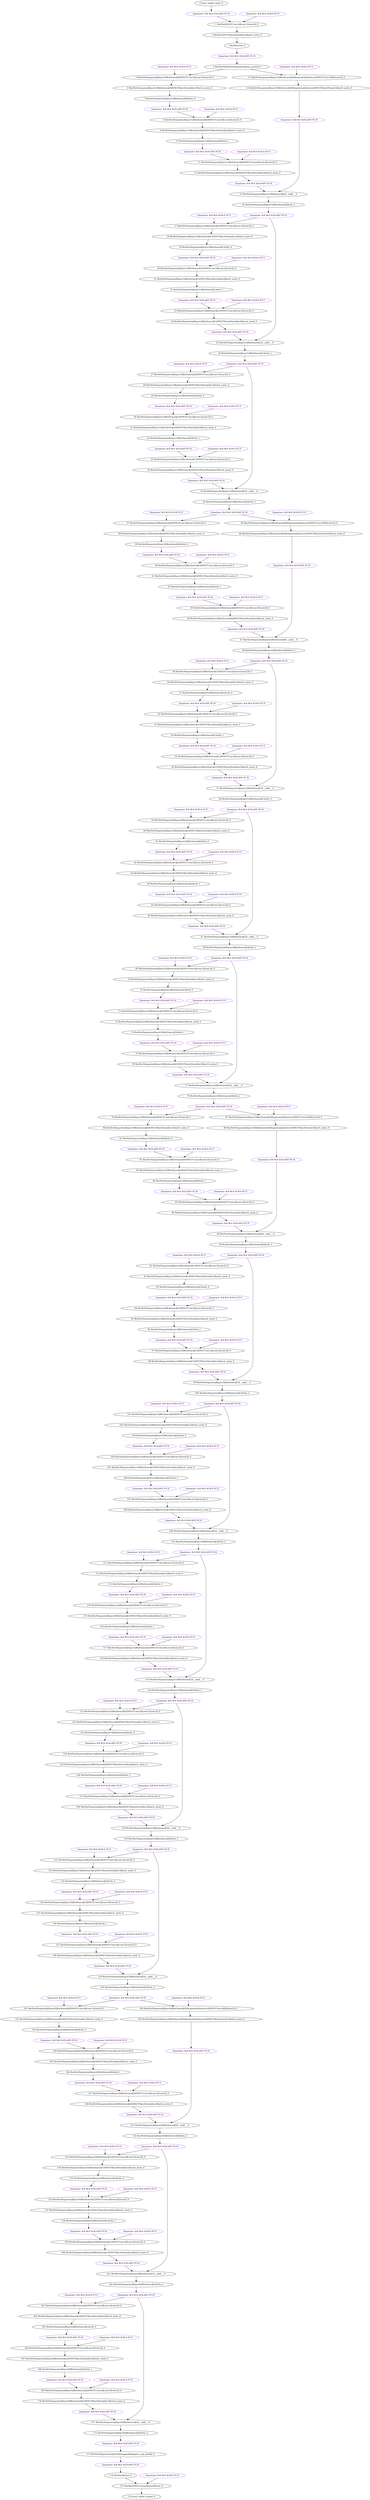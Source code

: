 strict digraph  {
"0 /nncf_model_input_0" [id=0, type=nncf_model_input];
"1 ResNet/NNCFConv2d[conv1]/conv2d_0" [id=1, type=conv2d];
"2 ResNet/NNCFBatchNorm[bn1]/batch_norm_0" [id=2, type=batch_norm];
"3 ResNet/relu_0" [id=3, type=relu];
"4 ResNet/MaxPool2d[maxpool]/max_pool2d_0" [id=4, type=max_pool2d];
"5 ResNet/Sequential[layer1]/Bottleneck[0]/NNCFConv2d[conv1]/conv2d_0" [id=5, type=conv2d];
"6 ResNet/Sequential[layer1]/Bottleneck[0]/NNCFBatchNorm[bn1]/batch_norm_0" [id=6, type=batch_norm];
"7 ResNet/Sequential[layer1]/Bottleneck[0]/relu_0" [id=7, type=relu];
"8 ResNet/Sequential[layer1]/Bottleneck[0]/NNCFConv2d[conv2]/conv2d_0" [id=8, type=conv2d];
"9 ResNet/Sequential[layer1]/Bottleneck[0]/NNCFBatchNorm[bn2]/batch_norm_0" [id=9, type=batch_norm];
"10 ResNet/Sequential[layer1]/Bottleneck[0]/relu_1" [id=10, type=relu];
"11 ResNet/Sequential[layer1]/Bottleneck[0]/NNCFConv2d[conv3]/conv2d_0" [id=11, type=conv2d];
"12 ResNet/Sequential[layer1]/Bottleneck[0]/NNCFBatchNorm[bn3]/batch_norm_0" [id=12, type=batch_norm];
"13 ResNet/Sequential[layer1]/Bottleneck[0]/Sequential[shortcut]/NNCFConv2d[0]/conv2d_0" [id=13, type=conv2d];
"14 ResNet/Sequential[layer1]/Bottleneck[0]/Sequential[shortcut]/NNCFBatchNorm[1]/batch_norm_0" [id=14, type=batch_norm];
"15 ResNet/Sequential[layer1]/Bottleneck[0]/__iadd___0" [id=15, type=__iadd__];
"16 ResNet/Sequential[layer1]/Bottleneck[0]/relu_2" [id=16, type=relu];
"17 ResNet/Sequential[layer1]/Bottleneck[1]/NNCFConv2d[conv1]/conv2d_0" [id=17, type=conv2d];
"18 ResNet/Sequential[layer1]/Bottleneck[1]/NNCFBatchNorm[bn1]/batch_norm_0" [id=18, type=batch_norm];
"19 ResNet/Sequential[layer1]/Bottleneck[1]/relu_0" [id=19, type=relu];
"20 ResNet/Sequential[layer1]/Bottleneck[1]/NNCFConv2d[conv2]/conv2d_0" [id=20, type=conv2d];
"21 ResNet/Sequential[layer1]/Bottleneck[1]/NNCFBatchNorm[bn2]/batch_norm_0" [id=21, type=batch_norm];
"22 ResNet/Sequential[layer1]/Bottleneck[1]/relu_1" [id=22, type=relu];
"23 ResNet/Sequential[layer1]/Bottleneck[1]/NNCFConv2d[conv3]/conv2d_0" [id=23, type=conv2d];
"24 ResNet/Sequential[layer1]/Bottleneck[1]/NNCFBatchNorm[bn3]/batch_norm_0" [id=24, type=batch_norm];
"25 ResNet/Sequential[layer1]/Bottleneck[1]/__iadd___0" [id=25, type=__iadd__];
"26 ResNet/Sequential[layer1]/Bottleneck[1]/relu_2" [id=26, type=relu];
"27 ResNet/Sequential[layer1]/Bottleneck[2]/NNCFConv2d[conv1]/conv2d_0" [id=27, type=conv2d];
"28 ResNet/Sequential[layer1]/Bottleneck[2]/NNCFBatchNorm[bn1]/batch_norm_0" [id=28, type=batch_norm];
"29 ResNet/Sequential[layer1]/Bottleneck[2]/relu_0" [id=29, type=relu];
"30 ResNet/Sequential[layer1]/Bottleneck[2]/NNCFConv2d[conv2]/conv2d_0" [id=30, type=conv2d];
"31 ResNet/Sequential[layer1]/Bottleneck[2]/NNCFBatchNorm[bn2]/batch_norm_0" [id=31, type=batch_norm];
"32 ResNet/Sequential[layer1]/Bottleneck[2]/relu_1" [id=32, type=relu];
"33 ResNet/Sequential[layer1]/Bottleneck[2]/NNCFConv2d[conv3]/conv2d_0" [id=33, type=conv2d];
"34 ResNet/Sequential[layer1]/Bottleneck[2]/NNCFBatchNorm[bn3]/batch_norm_0" [id=34, type=batch_norm];
"35 ResNet/Sequential[layer1]/Bottleneck[2]/__iadd___0" [id=35, type=__iadd__];
"36 ResNet/Sequential[layer1]/Bottleneck[2]/relu_2" [id=36, type=relu];
"37 ResNet/Sequential[layer2]/Bottleneck[0]/NNCFConv2d[conv1]/conv2d_0" [id=37, type=conv2d];
"38 ResNet/Sequential[layer2]/Bottleneck[0]/NNCFBatchNorm[bn1]/batch_norm_0" [id=38, type=batch_norm];
"39 ResNet/Sequential[layer2]/Bottleneck[0]/relu_0" [id=39, type=relu];
"40 ResNet/Sequential[layer2]/Bottleneck[0]/NNCFConv2d[conv2]/conv2d_0" [id=40, type=conv2d];
"41 ResNet/Sequential[layer2]/Bottleneck[0]/NNCFBatchNorm[bn2]/batch_norm_0" [id=41, type=batch_norm];
"42 ResNet/Sequential[layer2]/Bottleneck[0]/relu_1" [id=42, type=relu];
"43 ResNet/Sequential[layer2]/Bottleneck[0]/NNCFConv2d[conv3]/conv2d_0" [id=43, type=conv2d];
"44 ResNet/Sequential[layer2]/Bottleneck[0]/NNCFBatchNorm[bn3]/batch_norm_0" [id=44, type=batch_norm];
"45 ResNet/Sequential[layer2]/Bottleneck[0]/Sequential[shortcut]/NNCFConv2d[0]/conv2d_0" [id=45, type=conv2d];
"46 ResNet/Sequential[layer2]/Bottleneck[0]/Sequential[shortcut]/NNCFBatchNorm[1]/batch_norm_0" [id=46, type=batch_norm];
"47 ResNet/Sequential[layer2]/Bottleneck[0]/__iadd___0" [id=47, type=__iadd__];
"48 ResNet/Sequential[layer2]/Bottleneck[0]/relu_2" [id=48, type=relu];
"49 ResNet/Sequential[layer2]/Bottleneck[1]/NNCFConv2d[conv1]/conv2d_0" [id=49, type=conv2d];
"50 ResNet/Sequential[layer2]/Bottleneck[1]/NNCFBatchNorm[bn1]/batch_norm_0" [id=50, type=batch_norm];
"51 ResNet/Sequential[layer2]/Bottleneck[1]/relu_0" [id=51, type=relu];
"52 ResNet/Sequential[layer2]/Bottleneck[1]/NNCFConv2d[conv2]/conv2d_0" [id=52, type=conv2d];
"53 ResNet/Sequential[layer2]/Bottleneck[1]/NNCFBatchNorm[bn2]/batch_norm_0" [id=53, type=batch_norm];
"54 ResNet/Sequential[layer2]/Bottleneck[1]/relu_1" [id=54, type=relu];
"55 ResNet/Sequential[layer2]/Bottleneck[1]/NNCFConv2d[conv3]/conv2d_0" [id=55, type=conv2d];
"56 ResNet/Sequential[layer2]/Bottleneck[1]/NNCFBatchNorm[bn3]/batch_norm_0" [id=56, type=batch_norm];
"57 ResNet/Sequential[layer2]/Bottleneck[1]/__iadd___0" [id=57, type=__iadd__];
"58 ResNet/Sequential[layer2]/Bottleneck[1]/relu_2" [id=58, type=relu];
"59 ResNet/Sequential[layer2]/Bottleneck[2]/NNCFConv2d[conv1]/conv2d_0" [id=59, type=conv2d];
"60 ResNet/Sequential[layer2]/Bottleneck[2]/NNCFBatchNorm[bn1]/batch_norm_0" [id=60, type=batch_norm];
"61 ResNet/Sequential[layer2]/Bottleneck[2]/relu_0" [id=61, type=relu];
"62 ResNet/Sequential[layer2]/Bottleneck[2]/NNCFConv2d[conv2]/conv2d_0" [id=62, type=conv2d];
"63 ResNet/Sequential[layer2]/Bottleneck[2]/NNCFBatchNorm[bn2]/batch_norm_0" [id=63, type=batch_norm];
"64 ResNet/Sequential[layer2]/Bottleneck[2]/relu_1" [id=64, type=relu];
"65 ResNet/Sequential[layer2]/Bottleneck[2]/NNCFConv2d[conv3]/conv2d_0" [id=65, type=conv2d];
"66 ResNet/Sequential[layer2]/Bottleneck[2]/NNCFBatchNorm[bn3]/batch_norm_0" [id=66, type=batch_norm];
"67 ResNet/Sequential[layer2]/Bottleneck[2]/__iadd___0" [id=67, type=__iadd__];
"68 ResNet/Sequential[layer2]/Bottleneck[2]/relu_2" [id=68, type=relu];
"69 ResNet/Sequential[layer2]/Bottleneck[3]/NNCFConv2d[conv1]/conv2d_0" [id=69, type=conv2d];
"70 ResNet/Sequential[layer2]/Bottleneck[3]/NNCFBatchNorm[bn1]/batch_norm_0" [id=70, type=batch_norm];
"71 ResNet/Sequential[layer2]/Bottleneck[3]/relu_0" [id=71, type=relu];
"72 ResNet/Sequential[layer2]/Bottleneck[3]/NNCFConv2d[conv2]/conv2d_0" [id=72, type=conv2d];
"73 ResNet/Sequential[layer2]/Bottleneck[3]/NNCFBatchNorm[bn2]/batch_norm_0" [id=73, type=batch_norm];
"74 ResNet/Sequential[layer2]/Bottleneck[3]/relu_1" [id=74, type=relu];
"75 ResNet/Sequential[layer2]/Bottleneck[3]/NNCFConv2d[conv3]/conv2d_0" [id=75, type=conv2d];
"76 ResNet/Sequential[layer2]/Bottleneck[3]/NNCFBatchNorm[bn3]/batch_norm_0" [id=76, type=batch_norm];
"77 ResNet/Sequential[layer2]/Bottleneck[3]/__iadd___0" [id=77, type=__iadd__];
"78 ResNet/Sequential[layer2]/Bottleneck[3]/relu_2" [id=78, type=relu];
"79 ResNet/Sequential[layer3]/Bottleneck[0]/NNCFConv2d[conv1]/conv2d_0" [id=79, type=conv2d];
"80 ResNet/Sequential[layer3]/Bottleneck[0]/NNCFBatchNorm[bn1]/batch_norm_0" [id=80, type=batch_norm];
"81 ResNet/Sequential[layer3]/Bottleneck[0]/relu_0" [id=81, type=relu];
"82 ResNet/Sequential[layer3]/Bottleneck[0]/NNCFConv2d[conv2]/conv2d_0" [id=82, type=conv2d];
"83 ResNet/Sequential[layer3]/Bottleneck[0]/NNCFBatchNorm[bn2]/batch_norm_0" [id=83, type=batch_norm];
"84 ResNet/Sequential[layer3]/Bottleneck[0]/relu_1" [id=84, type=relu];
"85 ResNet/Sequential[layer3]/Bottleneck[0]/NNCFConv2d[conv3]/conv2d_0" [id=85, type=conv2d];
"86 ResNet/Sequential[layer3]/Bottleneck[0]/NNCFBatchNorm[bn3]/batch_norm_0" [id=86, type=batch_norm];
"87 ResNet/Sequential[layer3]/Bottleneck[0]/Sequential[shortcut]/NNCFConv2d[0]/conv2d_0" [id=87, type=conv2d];
"88 ResNet/Sequential[layer3]/Bottleneck[0]/Sequential[shortcut]/NNCFBatchNorm[1]/batch_norm_0" [id=88, type=batch_norm];
"89 ResNet/Sequential[layer3]/Bottleneck[0]/__iadd___0" [id=89, type=__iadd__];
"90 ResNet/Sequential[layer3]/Bottleneck[0]/relu_2" [id=90, type=relu];
"91 ResNet/Sequential[layer3]/Bottleneck[1]/NNCFConv2d[conv1]/conv2d_0" [id=91, type=conv2d];
"92 ResNet/Sequential[layer3]/Bottleneck[1]/NNCFBatchNorm[bn1]/batch_norm_0" [id=92, type=batch_norm];
"93 ResNet/Sequential[layer3]/Bottleneck[1]/relu_0" [id=93, type=relu];
"94 ResNet/Sequential[layer3]/Bottleneck[1]/NNCFConv2d[conv2]/conv2d_0" [id=94, type=conv2d];
"95 ResNet/Sequential[layer3]/Bottleneck[1]/NNCFBatchNorm[bn2]/batch_norm_0" [id=95, type=batch_norm];
"96 ResNet/Sequential[layer3]/Bottleneck[1]/relu_1" [id=96, type=relu];
"97 ResNet/Sequential[layer3]/Bottleneck[1]/NNCFConv2d[conv3]/conv2d_0" [id=97, type=conv2d];
"98 ResNet/Sequential[layer3]/Bottleneck[1]/NNCFBatchNorm[bn3]/batch_norm_0" [id=98, type=batch_norm];
"99 ResNet/Sequential[layer3]/Bottleneck[1]/__iadd___0" [id=99, type=__iadd__];
"100 ResNet/Sequential[layer3]/Bottleneck[1]/relu_2" [id=100, type=relu];
"101 ResNet/Sequential[layer3]/Bottleneck[2]/NNCFConv2d[conv1]/conv2d_0" [id=101, type=conv2d];
"102 ResNet/Sequential[layer3]/Bottleneck[2]/NNCFBatchNorm[bn1]/batch_norm_0" [id=102, type=batch_norm];
"103 ResNet/Sequential[layer3]/Bottleneck[2]/relu_0" [id=103, type=relu];
"104 ResNet/Sequential[layer3]/Bottleneck[2]/NNCFConv2d[conv2]/conv2d_0" [id=104, type=conv2d];
"105 ResNet/Sequential[layer3]/Bottleneck[2]/NNCFBatchNorm[bn2]/batch_norm_0" [id=105, type=batch_norm];
"106 ResNet/Sequential[layer3]/Bottleneck[2]/relu_1" [id=106, type=relu];
"107 ResNet/Sequential[layer3]/Bottleneck[2]/NNCFConv2d[conv3]/conv2d_0" [id=107, type=conv2d];
"108 ResNet/Sequential[layer3]/Bottleneck[2]/NNCFBatchNorm[bn3]/batch_norm_0" [id=108, type=batch_norm];
"109 ResNet/Sequential[layer3]/Bottleneck[2]/__iadd___0" [id=109, type=__iadd__];
"110 ResNet/Sequential[layer3]/Bottleneck[2]/relu_2" [id=110, type=relu];
"111 ResNet/Sequential[layer3]/Bottleneck[3]/NNCFConv2d[conv1]/conv2d_0" [id=111, type=conv2d];
"112 ResNet/Sequential[layer3]/Bottleneck[3]/NNCFBatchNorm[bn1]/batch_norm_0" [id=112, type=batch_norm];
"113 ResNet/Sequential[layer3]/Bottleneck[3]/relu_0" [id=113, type=relu];
"114 ResNet/Sequential[layer3]/Bottleneck[3]/NNCFConv2d[conv2]/conv2d_0" [id=114, type=conv2d];
"115 ResNet/Sequential[layer3]/Bottleneck[3]/NNCFBatchNorm[bn2]/batch_norm_0" [id=115, type=batch_norm];
"116 ResNet/Sequential[layer3]/Bottleneck[3]/relu_1" [id=116, type=relu];
"117 ResNet/Sequential[layer3]/Bottleneck[3]/NNCFConv2d[conv3]/conv2d_0" [id=117, type=conv2d];
"118 ResNet/Sequential[layer3]/Bottleneck[3]/NNCFBatchNorm[bn3]/batch_norm_0" [id=118, type=batch_norm];
"119 ResNet/Sequential[layer3]/Bottleneck[3]/__iadd___0" [id=119, type=__iadd__];
"120 ResNet/Sequential[layer3]/Bottleneck[3]/relu_2" [id=120, type=relu];
"121 ResNet/Sequential[layer3]/Bottleneck[4]/NNCFConv2d[conv1]/conv2d_0" [id=121, type=conv2d];
"122 ResNet/Sequential[layer3]/Bottleneck[4]/NNCFBatchNorm[bn1]/batch_norm_0" [id=122, type=batch_norm];
"123 ResNet/Sequential[layer3]/Bottleneck[4]/relu_0" [id=123, type=relu];
"124 ResNet/Sequential[layer3]/Bottleneck[4]/NNCFConv2d[conv2]/conv2d_0" [id=124, type=conv2d];
"125 ResNet/Sequential[layer3]/Bottleneck[4]/NNCFBatchNorm[bn2]/batch_norm_0" [id=125, type=batch_norm];
"126 ResNet/Sequential[layer3]/Bottleneck[4]/relu_1" [id=126, type=relu];
"127 ResNet/Sequential[layer3]/Bottleneck[4]/NNCFConv2d[conv3]/conv2d_0" [id=127, type=conv2d];
"128 ResNet/Sequential[layer3]/Bottleneck[4]/NNCFBatchNorm[bn3]/batch_norm_0" [id=128, type=batch_norm];
"129 ResNet/Sequential[layer3]/Bottleneck[4]/__iadd___0" [id=129, type=__iadd__];
"130 ResNet/Sequential[layer3]/Bottleneck[4]/relu_2" [id=130, type=relu];
"131 ResNet/Sequential[layer3]/Bottleneck[5]/NNCFConv2d[conv1]/conv2d_0" [id=131, type=conv2d];
"132 ResNet/Sequential[layer3]/Bottleneck[5]/NNCFBatchNorm[bn1]/batch_norm_0" [id=132, type=batch_norm];
"133 ResNet/Sequential[layer3]/Bottleneck[5]/relu_0" [id=133, type=relu];
"134 ResNet/Sequential[layer3]/Bottleneck[5]/NNCFConv2d[conv2]/conv2d_0" [id=134, type=conv2d];
"135 ResNet/Sequential[layer3]/Bottleneck[5]/NNCFBatchNorm[bn2]/batch_norm_0" [id=135, type=batch_norm];
"136 ResNet/Sequential[layer3]/Bottleneck[5]/relu_1" [id=136, type=relu];
"137 ResNet/Sequential[layer3]/Bottleneck[5]/NNCFConv2d[conv3]/conv2d_0" [id=137, type=conv2d];
"138 ResNet/Sequential[layer3]/Bottleneck[5]/NNCFBatchNorm[bn3]/batch_norm_0" [id=138, type=batch_norm];
"139 ResNet/Sequential[layer3]/Bottleneck[5]/__iadd___0" [id=139, type=__iadd__];
"140 ResNet/Sequential[layer3]/Bottleneck[5]/relu_2" [id=140, type=relu];
"141 ResNet/Sequential[layer4]/Bottleneck[0]/NNCFConv2d[conv1]/conv2d_0" [id=141, type=conv2d];
"142 ResNet/Sequential[layer4]/Bottleneck[0]/NNCFBatchNorm[bn1]/batch_norm_0" [id=142, type=batch_norm];
"143 ResNet/Sequential[layer4]/Bottleneck[0]/relu_0" [id=143, type=relu];
"144 ResNet/Sequential[layer4]/Bottleneck[0]/NNCFConv2d[conv2]/conv2d_0" [id=144, type=conv2d];
"145 ResNet/Sequential[layer4]/Bottleneck[0]/NNCFBatchNorm[bn2]/batch_norm_0" [id=145, type=batch_norm];
"146 ResNet/Sequential[layer4]/Bottleneck[0]/relu_1" [id=146, type=relu];
"147 ResNet/Sequential[layer4]/Bottleneck[0]/NNCFConv2d[conv3]/conv2d_0" [id=147, type=conv2d];
"148 ResNet/Sequential[layer4]/Bottleneck[0]/NNCFBatchNorm[bn3]/batch_norm_0" [id=148, type=batch_norm];
"149 ResNet/Sequential[layer4]/Bottleneck[0]/Sequential[shortcut]/NNCFConv2d[0]/conv2d_0" [id=149, type=conv2d];
"150 ResNet/Sequential[layer4]/Bottleneck[0]/Sequential[shortcut]/NNCFBatchNorm[1]/batch_norm_0" [id=150, type=batch_norm];
"151 ResNet/Sequential[layer4]/Bottleneck[0]/__iadd___0" [id=151, type=__iadd__];
"152 ResNet/Sequential[layer4]/Bottleneck[0]/relu_2" [id=152, type=relu];
"153 ResNet/Sequential[layer4]/Bottleneck[1]/NNCFConv2d[conv1]/conv2d_0" [id=153, type=conv2d];
"154 ResNet/Sequential[layer4]/Bottleneck[1]/NNCFBatchNorm[bn1]/batch_norm_0" [id=154, type=batch_norm];
"155 ResNet/Sequential[layer4]/Bottleneck[1]/relu_0" [id=155, type=relu];
"156 ResNet/Sequential[layer4]/Bottleneck[1]/NNCFConv2d[conv2]/conv2d_0" [id=156, type=conv2d];
"157 ResNet/Sequential[layer4]/Bottleneck[1]/NNCFBatchNorm[bn2]/batch_norm_0" [id=157, type=batch_norm];
"158 ResNet/Sequential[layer4]/Bottleneck[1]/relu_1" [id=158, type=relu];
"159 ResNet/Sequential[layer4]/Bottleneck[1]/NNCFConv2d[conv3]/conv2d_0" [id=159, type=conv2d];
"160 ResNet/Sequential[layer4]/Bottleneck[1]/NNCFBatchNorm[bn3]/batch_norm_0" [id=160, type=batch_norm];
"161 ResNet/Sequential[layer4]/Bottleneck[1]/__iadd___0" [id=161, type=__iadd__];
"162 ResNet/Sequential[layer4]/Bottleneck[1]/relu_2" [id=162, type=relu];
"163 ResNet/Sequential[layer4]/Bottleneck[2]/NNCFConv2d[conv1]/conv2d_0" [id=163, type=conv2d];
"164 ResNet/Sequential[layer4]/Bottleneck[2]/NNCFBatchNorm[bn1]/batch_norm_0" [id=164, type=batch_norm];
"165 ResNet/Sequential[layer4]/Bottleneck[2]/relu_0" [id=165, type=relu];
"166 ResNet/Sequential[layer4]/Bottleneck[2]/NNCFConv2d[conv2]/conv2d_0" [id=166, type=conv2d];
"167 ResNet/Sequential[layer4]/Bottleneck[2]/NNCFBatchNorm[bn2]/batch_norm_0" [id=167, type=batch_norm];
"168 ResNet/Sequential[layer4]/Bottleneck[2]/relu_1" [id=168, type=relu];
"169 ResNet/Sequential[layer4]/Bottleneck[2]/NNCFConv2d[conv3]/conv2d_0" [id=169, type=conv2d];
"170 ResNet/Sequential[layer4]/Bottleneck[2]/NNCFBatchNorm[bn3]/batch_norm_0" [id=170, type=batch_norm];
"171 ResNet/Sequential[layer4]/Bottleneck[2]/__iadd___0" [id=171, type=__iadd__];
"172 ResNet/Sequential[layer4]/Bottleneck[2]/relu_2" [id=172, type=relu];
"173 ResNet/AdaptiveAvgPool2d[avgpool]/adaptive_avg_pool2d_0" [id=173, type=adaptive_avg_pool2d];
"174 ResNet/flatten_0" [id=174, type=flatten];
"175 ResNet/NNCFLinear[linear]/linear_0" [id=175, type=linear];
"176 /nncf_model_output_0" [id=176, type=nncf_model_output];
"/nncf_model_input_0|OUT" [color=purple, id=0, label="Quantizer: B:8 M:S SGN:ANY PC:N"];
"ResNet/NNCFConv2d[conv1]/conv2d_0|WEIGHT" [color=purple, id=1, label="Quantizer: B:8 M:S SGN:S PC:Y"];
"ResNet/relu_0|OUT" [color=purple, id=3, label="Quantizer: B:8 M:S SGN:ANY PC:N"];
"ResNet/Sequential[layer1]/Bottleneck[0]/NNCFConv2d[conv1]/conv2d_0|WEIGHT" [color=purple, id=5, label="Quantizer: B:8 M:S SGN:S PC:Y"];
"ResNet/Sequential[layer1]/Bottleneck[0]/relu_0|OUT" [color=purple, id=7, label="Quantizer: B:8 M:S SGN:ANY PC:N"];
"ResNet/Sequential[layer1]/Bottleneck[0]/NNCFConv2d[conv2]/conv2d_0|WEIGHT" [color=purple, id=8, label="Quantizer: B:8 M:S SGN:S PC:Y"];
"ResNet/Sequential[layer1]/Bottleneck[0]/relu_1|OUT" [color=purple, id=10, label="Quantizer: B:8 M:S SGN:ANY PC:N"];
"ResNet/Sequential[layer1]/Bottleneck[0]/NNCFConv2d[conv3]/conv2d_0|WEIGHT" [color=purple, id=11, label="Quantizer: B:8 M:S SGN:S PC:Y"];
"ResNet/Sequential[layer1]/Bottleneck[0]/NNCFBatchNorm[bn3]/batch_norm_0|OUT" [color=purple, id=12, label="Quantizer: B:8 M:S SGN:ANY PC:N"];
"ResNet/Sequential[layer1]/Bottleneck[0]/Sequential[shortcut]/NNCFConv2d[0]/conv2d_0|WEIGHT" [color=purple, id=13, label="Quantizer: B:8 M:S SGN:S PC:Y"];
"ResNet/Sequential[layer1]/Bottleneck[0]/Sequential[shortcut]/NNCFBatchNorm[1]/batch_norm_0|OUT" [color=purple, id=14, label="Quantizer: B:8 M:S SGN:ANY PC:N"];
"ResNet/Sequential[layer1]/Bottleneck[0]/relu_2|OUT" [color=purple, id=16, label="Quantizer: B:8 M:S SGN:ANY PC:N"];
"ResNet/Sequential[layer1]/Bottleneck[1]/NNCFConv2d[conv1]/conv2d_0|WEIGHT" [color=purple, id=17, label="Quantizer: B:8 M:S SGN:S PC:Y"];
"ResNet/Sequential[layer1]/Bottleneck[1]/relu_0|OUT" [color=purple, id=19, label="Quantizer: B:8 M:S SGN:ANY PC:N"];
"ResNet/Sequential[layer1]/Bottleneck[1]/NNCFConv2d[conv2]/conv2d_0|WEIGHT" [color=purple, id=20, label="Quantizer: B:8 M:S SGN:S PC:Y"];
"ResNet/Sequential[layer1]/Bottleneck[1]/relu_1|OUT" [color=purple, id=22, label="Quantizer: B:8 M:S SGN:ANY PC:N"];
"ResNet/Sequential[layer1]/Bottleneck[1]/NNCFConv2d[conv3]/conv2d_0|WEIGHT" [color=purple, id=23, label="Quantizer: B:8 M:S SGN:S PC:Y"];
"ResNet/Sequential[layer1]/Bottleneck[1]/NNCFBatchNorm[bn3]/batch_norm_0|OUT" [color=purple, id=24, label="Quantizer: B:8 M:S SGN:ANY PC:N"];
"ResNet/Sequential[layer1]/Bottleneck[1]/relu_2|OUT" [color=purple, id=26, label="Quantizer: B:8 M:S SGN:ANY PC:N"];
"ResNet/Sequential[layer1]/Bottleneck[2]/NNCFConv2d[conv1]/conv2d_0|WEIGHT" [color=purple, id=27, label="Quantizer: B:8 M:S SGN:S PC:Y"];
"ResNet/Sequential[layer1]/Bottleneck[2]/relu_0|OUT" [color=purple, id=29, label="Quantizer: B:8 M:S SGN:ANY PC:N"];
"ResNet/Sequential[layer1]/Bottleneck[2]/NNCFConv2d[conv2]/conv2d_0|WEIGHT" [color=purple, id=30, label="Quantizer: B:8 M:S SGN:S PC:Y"];
"ResNet/Sequential[layer1]/Bottleneck[2]/relu_1|OUT" [color=purple, id=32, label="Quantizer: B:8 M:S SGN:ANY PC:N"];
"ResNet/Sequential[layer1]/Bottleneck[2]/NNCFConv2d[conv3]/conv2d_0|WEIGHT" [color=purple, id=33, label="Quantizer: B:8 M:S SGN:S PC:Y"];
"ResNet/Sequential[layer1]/Bottleneck[2]/NNCFBatchNorm[bn3]/batch_norm_0|OUT" [color=purple, id=34, label="Quantizer: B:8 M:S SGN:ANY PC:N"];
"ResNet/Sequential[layer1]/Bottleneck[2]/relu_2|OUT" [color=purple, id=36, label="Quantizer: B:8 M:S SGN:ANY PC:N"];
"ResNet/Sequential[layer2]/Bottleneck[0]/NNCFConv2d[conv1]/conv2d_0|WEIGHT" [color=purple, id=37, label="Quantizer: B:8 M:S SGN:S PC:Y"];
"ResNet/Sequential[layer2]/Bottleneck[0]/relu_0|OUT" [color=purple, id=39, label="Quantizer: B:8 M:S SGN:ANY PC:N"];
"ResNet/Sequential[layer2]/Bottleneck[0]/NNCFConv2d[conv2]/conv2d_0|WEIGHT" [color=purple, id=40, label="Quantizer: B:8 M:S SGN:S PC:Y"];
"ResNet/Sequential[layer2]/Bottleneck[0]/relu_1|OUT" [color=purple, id=42, label="Quantizer: B:8 M:S SGN:ANY PC:N"];
"ResNet/Sequential[layer2]/Bottleneck[0]/NNCFConv2d[conv3]/conv2d_0|WEIGHT" [color=purple, id=43, label="Quantizer: B:8 M:S SGN:S PC:Y"];
"ResNet/Sequential[layer2]/Bottleneck[0]/NNCFBatchNorm[bn3]/batch_norm_0|OUT" [color=purple, id=44, label="Quantizer: B:8 M:S SGN:ANY PC:N"];
"ResNet/Sequential[layer2]/Bottleneck[0]/Sequential[shortcut]/NNCFConv2d[0]/conv2d_0|WEIGHT" [color=purple, id=45, label="Quantizer: B:8 M:S SGN:S PC:Y"];
"ResNet/Sequential[layer2]/Bottleneck[0]/Sequential[shortcut]/NNCFBatchNorm[1]/batch_norm_0|OUT" [color=purple, id=46, label="Quantizer: B:8 M:S SGN:ANY PC:N"];
"ResNet/Sequential[layer2]/Bottleneck[0]/relu_2|OUT" [color=purple, id=48, label="Quantizer: B:8 M:S SGN:ANY PC:N"];
"ResNet/Sequential[layer2]/Bottleneck[1]/NNCFConv2d[conv1]/conv2d_0|WEIGHT" [color=purple, id=49, label="Quantizer: B:8 M:S SGN:S PC:Y"];
"ResNet/Sequential[layer2]/Bottleneck[1]/relu_0|OUT" [color=purple, id=51, label="Quantizer: B:8 M:S SGN:ANY PC:N"];
"ResNet/Sequential[layer2]/Bottleneck[1]/NNCFConv2d[conv2]/conv2d_0|WEIGHT" [color=purple, id=52, label="Quantizer: B:8 M:S SGN:S PC:Y"];
"ResNet/Sequential[layer2]/Bottleneck[1]/relu_1|OUT" [color=purple, id=54, label="Quantizer: B:8 M:S SGN:ANY PC:N"];
"ResNet/Sequential[layer2]/Bottleneck[1]/NNCFConv2d[conv3]/conv2d_0|WEIGHT" [color=purple, id=55, label="Quantizer: B:8 M:S SGN:S PC:Y"];
"ResNet/Sequential[layer2]/Bottleneck[1]/NNCFBatchNorm[bn3]/batch_norm_0|OUT" [color=purple, id=56, label="Quantizer: B:8 M:S SGN:ANY PC:N"];
"ResNet/Sequential[layer2]/Bottleneck[1]/relu_2|OUT" [color=purple, id=58, label="Quantizer: B:8 M:S SGN:ANY PC:N"];
"ResNet/Sequential[layer2]/Bottleneck[2]/NNCFConv2d[conv1]/conv2d_0|WEIGHT" [color=purple, id=59, label="Quantizer: B:8 M:S SGN:S PC:Y"];
"ResNet/Sequential[layer2]/Bottleneck[2]/relu_0|OUT" [color=purple, id=61, label="Quantizer: B:8 M:S SGN:ANY PC:N"];
"ResNet/Sequential[layer2]/Bottleneck[2]/NNCFConv2d[conv2]/conv2d_0|WEIGHT" [color=purple, id=62, label="Quantizer: B:8 M:S SGN:S PC:Y"];
"ResNet/Sequential[layer2]/Bottleneck[2]/relu_1|OUT" [color=purple, id=64, label="Quantizer: B:8 M:S SGN:ANY PC:N"];
"ResNet/Sequential[layer2]/Bottleneck[2]/NNCFConv2d[conv3]/conv2d_0|WEIGHT" [color=purple, id=65, label="Quantizer: B:8 M:S SGN:S PC:Y"];
"ResNet/Sequential[layer2]/Bottleneck[2]/NNCFBatchNorm[bn3]/batch_norm_0|OUT" [color=purple, id=66, label="Quantizer: B:8 M:S SGN:ANY PC:N"];
"ResNet/Sequential[layer2]/Bottleneck[2]/relu_2|OUT" [color=purple, id=68, label="Quantizer: B:8 M:S SGN:ANY PC:N"];
"ResNet/Sequential[layer2]/Bottleneck[3]/NNCFConv2d[conv1]/conv2d_0|WEIGHT" [color=purple, id=69, label="Quantizer: B:8 M:S SGN:S PC:Y"];
"ResNet/Sequential[layer2]/Bottleneck[3]/relu_0|OUT" [color=purple, id=71, label="Quantizer: B:8 M:S SGN:ANY PC:N"];
"ResNet/Sequential[layer2]/Bottleneck[3]/NNCFConv2d[conv2]/conv2d_0|WEIGHT" [color=purple, id=72, label="Quantizer: B:8 M:S SGN:S PC:Y"];
"ResNet/Sequential[layer2]/Bottleneck[3]/relu_1|OUT" [color=purple, id=74, label="Quantizer: B:8 M:S SGN:ANY PC:N"];
"ResNet/Sequential[layer2]/Bottleneck[3]/NNCFConv2d[conv3]/conv2d_0|WEIGHT" [color=purple, id=75, label="Quantizer: B:8 M:S SGN:S PC:Y"];
"ResNet/Sequential[layer2]/Bottleneck[3]/NNCFBatchNorm[bn3]/batch_norm_0|OUT" [color=purple, id=76, label="Quantizer: B:8 M:S SGN:ANY PC:N"];
"ResNet/Sequential[layer2]/Bottleneck[3]/relu_2|OUT" [color=purple, id=78, label="Quantizer: B:8 M:S SGN:ANY PC:N"];
"ResNet/Sequential[layer3]/Bottleneck[0]/NNCFConv2d[conv1]/conv2d_0|WEIGHT" [color=purple, id=79, label="Quantizer: B:8 M:S SGN:S PC:Y"];
"ResNet/Sequential[layer3]/Bottleneck[0]/relu_0|OUT" [color=purple, id=81, label="Quantizer: B:8 M:S SGN:ANY PC:N"];
"ResNet/Sequential[layer3]/Bottleneck[0]/NNCFConv2d[conv2]/conv2d_0|WEIGHT" [color=purple, id=82, label="Quantizer: B:8 M:S SGN:S PC:Y"];
"ResNet/Sequential[layer3]/Bottleneck[0]/relu_1|OUT" [color=purple, id=84, label="Quantizer: B:8 M:S SGN:ANY PC:N"];
"ResNet/Sequential[layer3]/Bottleneck[0]/NNCFConv2d[conv3]/conv2d_0|WEIGHT" [color=purple, id=85, label="Quantizer: B:8 M:S SGN:S PC:Y"];
"ResNet/Sequential[layer3]/Bottleneck[0]/NNCFBatchNorm[bn3]/batch_norm_0|OUT" [color=purple, id=86, label="Quantizer: B:8 M:S SGN:ANY PC:N"];
"ResNet/Sequential[layer3]/Bottleneck[0]/Sequential[shortcut]/NNCFConv2d[0]/conv2d_0|WEIGHT" [color=purple, id=87, label="Quantizer: B:8 M:S SGN:S PC:Y"];
"ResNet/Sequential[layer3]/Bottleneck[0]/Sequential[shortcut]/NNCFBatchNorm[1]/batch_norm_0|OUT" [color=purple, id=88, label="Quantizer: B:8 M:S SGN:ANY PC:N"];
"ResNet/Sequential[layer3]/Bottleneck[0]/relu_2|OUT" [color=purple, id=90, label="Quantizer: B:8 M:S SGN:ANY PC:N"];
"ResNet/Sequential[layer3]/Bottleneck[1]/NNCFConv2d[conv1]/conv2d_0|WEIGHT" [color=purple, id=91, label="Quantizer: B:8 M:S SGN:S PC:Y"];
"ResNet/Sequential[layer3]/Bottleneck[1]/relu_0|OUT" [color=purple, id=93, label="Quantizer: B:8 M:S SGN:ANY PC:N"];
"ResNet/Sequential[layer3]/Bottleneck[1]/NNCFConv2d[conv2]/conv2d_0|WEIGHT" [color=purple, id=94, label="Quantizer: B:8 M:S SGN:S PC:Y"];
"ResNet/Sequential[layer3]/Bottleneck[1]/relu_1|OUT" [color=purple, id=96, label="Quantizer: B:8 M:S SGN:ANY PC:N"];
"ResNet/Sequential[layer3]/Bottleneck[1]/NNCFConv2d[conv3]/conv2d_0|WEIGHT" [color=purple, id=97, label="Quantizer: B:8 M:S SGN:S PC:Y"];
"ResNet/Sequential[layer3]/Bottleneck[1]/NNCFBatchNorm[bn3]/batch_norm_0|OUT" [color=purple, id=98, label="Quantizer: B:8 M:S SGN:ANY PC:N"];
"ResNet/Sequential[layer3]/Bottleneck[1]/relu_2|OUT" [color=purple, id=100, label="Quantizer: B:8 M:S SGN:ANY PC:N"];
"ResNet/Sequential[layer3]/Bottleneck[2]/NNCFConv2d[conv1]/conv2d_0|WEIGHT" [color=purple, id=101, label="Quantizer: B:8 M:S SGN:S PC:Y"];
"ResNet/Sequential[layer3]/Bottleneck[2]/relu_0|OUT" [color=purple, id=103, label="Quantizer: B:8 M:S SGN:ANY PC:N"];
"ResNet/Sequential[layer3]/Bottleneck[2]/NNCFConv2d[conv2]/conv2d_0|WEIGHT" [color=purple, id=104, label="Quantizer: B:8 M:S SGN:S PC:Y"];
"ResNet/Sequential[layer3]/Bottleneck[2]/relu_1|OUT" [color=purple, id=106, label="Quantizer: B:8 M:S SGN:ANY PC:N"];
"ResNet/Sequential[layer3]/Bottleneck[2]/NNCFConv2d[conv3]/conv2d_0|WEIGHT" [color=purple, id=107, label="Quantizer: B:8 M:S SGN:S PC:Y"];
"ResNet/Sequential[layer3]/Bottleneck[2]/NNCFBatchNorm[bn3]/batch_norm_0|OUT" [color=purple, id=108, label="Quantizer: B:8 M:S SGN:ANY PC:N"];
"ResNet/Sequential[layer3]/Bottleneck[2]/relu_2|OUT" [color=purple, id=110, label="Quantizer: B:8 M:S SGN:ANY PC:N"];
"ResNet/Sequential[layer3]/Bottleneck[3]/NNCFConv2d[conv1]/conv2d_0|WEIGHT" [color=purple, id=111, label="Quantizer: B:8 M:S SGN:S PC:Y"];
"ResNet/Sequential[layer3]/Bottleneck[3]/relu_0|OUT" [color=purple, id=113, label="Quantizer: B:8 M:S SGN:ANY PC:N"];
"ResNet/Sequential[layer3]/Bottleneck[3]/NNCFConv2d[conv2]/conv2d_0|WEIGHT" [color=purple, id=114, label="Quantizer: B:8 M:S SGN:S PC:Y"];
"ResNet/Sequential[layer3]/Bottleneck[3]/relu_1|OUT" [color=purple, id=116, label="Quantizer: B:8 M:S SGN:ANY PC:N"];
"ResNet/Sequential[layer3]/Bottleneck[3]/NNCFConv2d[conv3]/conv2d_0|WEIGHT" [color=purple, id=117, label="Quantizer: B:8 M:S SGN:S PC:Y"];
"ResNet/Sequential[layer3]/Bottleneck[3]/NNCFBatchNorm[bn3]/batch_norm_0|OUT" [color=purple, id=118, label="Quantizer: B:8 M:S SGN:ANY PC:N"];
"ResNet/Sequential[layer3]/Bottleneck[3]/relu_2|OUT" [color=purple, id=120, label="Quantizer: B:8 M:S SGN:ANY PC:N"];
"ResNet/Sequential[layer3]/Bottleneck[4]/NNCFConv2d[conv1]/conv2d_0|WEIGHT" [color=purple, id=121, label="Quantizer: B:8 M:S SGN:S PC:Y"];
"ResNet/Sequential[layer3]/Bottleneck[4]/relu_0|OUT" [color=purple, id=123, label="Quantizer: B:8 M:S SGN:ANY PC:N"];
"ResNet/Sequential[layer3]/Bottleneck[4]/NNCFConv2d[conv2]/conv2d_0|WEIGHT" [color=purple, id=124, label="Quantizer: B:8 M:S SGN:S PC:Y"];
"ResNet/Sequential[layer3]/Bottleneck[4]/relu_1|OUT" [color=purple, id=126, label="Quantizer: B:8 M:S SGN:ANY PC:N"];
"ResNet/Sequential[layer3]/Bottleneck[4]/NNCFConv2d[conv3]/conv2d_0|WEIGHT" [color=purple, id=127, label="Quantizer: B:8 M:S SGN:S PC:Y"];
"ResNet/Sequential[layer3]/Bottleneck[4]/NNCFBatchNorm[bn3]/batch_norm_0|OUT" [color=purple, id=128, label="Quantizer: B:8 M:S SGN:ANY PC:N"];
"ResNet/Sequential[layer3]/Bottleneck[4]/relu_2|OUT" [color=purple, id=130, label="Quantizer: B:8 M:S SGN:ANY PC:N"];
"ResNet/Sequential[layer3]/Bottleneck[5]/NNCFConv2d[conv1]/conv2d_0|WEIGHT" [color=purple, id=131, label="Quantizer: B:8 M:S SGN:S PC:Y"];
"ResNet/Sequential[layer3]/Bottleneck[5]/relu_0|OUT" [color=purple, id=133, label="Quantizer: B:8 M:S SGN:ANY PC:N"];
"ResNet/Sequential[layer3]/Bottleneck[5]/NNCFConv2d[conv2]/conv2d_0|WEIGHT" [color=purple, id=134, label="Quantizer: B:8 M:S SGN:S PC:Y"];
"ResNet/Sequential[layer3]/Bottleneck[5]/relu_1|OUT" [color=purple, id=136, label="Quantizer: B:8 M:S SGN:ANY PC:N"];
"ResNet/Sequential[layer3]/Bottleneck[5]/NNCFConv2d[conv3]/conv2d_0|WEIGHT" [color=purple, id=137, label="Quantizer: B:8 M:S SGN:S PC:Y"];
"ResNet/Sequential[layer3]/Bottleneck[5]/NNCFBatchNorm[bn3]/batch_norm_0|OUT" [color=purple, id=138, label="Quantizer: B:8 M:S SGN:ANY PC:N"];
"ResNet/Sequential[layer3]/Bottleneck[5]/relu_2|OUT" [color=purple, id=140, label="Quantizer: B:8 M:S SGN:ANY PC:N"];
"ResNet/Sequential[layer4]/Bottleneck[0]/NNCFConv2d[conv1]/conv2d_0|WEIGHT" [color=purple, id=141, label="Quantizer: B:8 M:S SGN:S PC:Y"];
"ResNet/Sequential[layer4]/Bottleneck[0]/relu_0|OUT" [color=purple, id=143, label="Quantizer: B:8 M:S SGN:ANY PC:N"];
"ResNet/Sequential[layer4]/Bottleneck[0]/NNCFConv2d[conv2]/conv2d_0|WEIGHT" [color=purple, id=144, label="Quantizer: B:8 M:S SGN:S PC:Y"];
"ResNet/Sequential[layer4]/Bottleneck[0]/relu_1|OUT" [color=purple, id=146, label="Quantizer: B:8 M:S SGN:ANY PC:N"];
"ResNet/Sequential[layer4]/Bottleneck[0]/NNCFConv2d[conv3]/conv2d_0|WEIGHT" [color=purple, id=147, label="Quantizer: B:8 M:S SGN:S PC:Y"];
"ResNet/Sequential[layer4]/Bottleneck[0]/NNCFBatchNorm[bn3]/batch_norm_0|OUT" [color=purple, id=148, label="Quantizer: B:8 M:S SGN:ANY PC:N"];
"ResNet/Sequential[layer4]/Bottleneck[0]/Sequential[shortcut]/NNCFConv2d[0]/conv2d_0|WEIGHT" [color=purple, id=149, label="Quantizer: B:8 M:S SGN:S PC:Y"];
"ResNet/Sequential[layer4]/Bottleneck[0]/Sequential[shortcut]/NNCFBatchNorm[1]/batch_norm_0|OUT" [color=purple, id=150, label="Quantizer: B:8 M:S SGN:ANY PC:N"];
"ResNet/Sequential[layer4]/Bottleneck[0]/relu_2|OUT" [color=purple, id=152, label="Quantizer: B:8 M:S SGN:ANY PC:N"];
"ResNet/Sequential[layer4]/Bottleneck[1]/NNCFConv2d[conv1]/conv2d_0|WEIGHT" [color=purple, id=153, label="Quantizer: B:8 M:S SGN:S PC:Y"];
"ResNet/Sequential[layer4]/Bottleneck[1]/relu_0|OUT" [color=purple, id=155, label="Quantizer: B:8 M:S SGN:ANY PC:N"];
"ResNet/Sequential[layer4]/Bottleneck[1]/NNCFConv2d[conv2]/conv2d_0|WEIGHT" [color=purple, id=156, label="Quantizer: B:8 M:S SGN:S PC:Y"];
"ResNet/Sequential[layer4]/Bottleneck[1]/relu_1|OUT" [color=purple, id=158, label="Quantizer: B:8 M:S SGN:ANY PC:N"];
"ResNet/Sequential[layer4]/Bottleneck[1]/NNCFConv2d[conv3]/conv2d_0|WEIGHT" [color=purple, id=159, label="Quantizer: B:8 M:S SGN:S PC:Y"];
"ResNet/Sequential[layer4]/Bottleneck[1]/NNCFBatchNorm[bn3]/batch_norm_0|OUT" [color=purple, id=160, label="Quantizer: B:8 M:S SGN:ANY PC:N"];
"ResNet/Sequential[layer4]/Bottleneck[1]/relu_2|OUT" [color=purple, id=162, label="Quantizer: B:8 M:S SGN:ANY PC:N"];
"ResNet/Sequential[layer4]/Bottleneck[2]/NNCFConv2d[conv1]/conv2d_0|WEIGHT" [color=purple, id=163, label="Quantizer: B:8 M:S SGN:S PC:Y"];
"ResNet/Sequential[layer4]/Bottleneck[2]/relu_0|OUT" [color=purple, id=165, label="Quantizer: B:8 M:S SGN:ANY PC:N"];
"ResNet/Sequential[layer4]/Bottleneck[2]/NNCFConv2d[conv2]/conv2d_0|WEIGHT" [color=purple, id=166, label="Quantizer: B:8 M:S SGN:S PC:Y"];
"ResNet/Sequential[layer4]/Bottleneck[2]/relu_1|OUT" [color=purple, id=168, label="Quantizer: B:8 M:S SGN:ANY PC:N"];
"ResNet/Sequential[layer4]/Bottleneck[2]/NNCFConv2d[conv3]/conv2d_0|WEIGHT" [color=purple, id=169, label="Quantizer: B:8 M:S SGN:S PC:Y"];
"ResNet/Sequential[layer4]/Bottleneck[2]/NNCFBatchNorm[bn3]/batch_norm_0|OUT" [color=purple, id=170, label="Quantizer: B:8 M:S SGN:ANY PC:N"];
"ResNet/Sequential[layer4]/Bottleneck[2]/relu_2|OUT" [color=purple, id=172, label="Quantizer: B:8 M:S SGN:ANY PC:N"];
"ResNet/AdaptiveAvgPool2d[avgpool]/adaptive_avg_pool2d_0|OUT" [color=purple, id=173, label="Quantizer: B:8 M:S SGN:ANY PC:N"];
"ResNet/NNCFLinear[linear]/linear_0|WEIGHT" [color=purple, id=175, label="Quantizer: B:8 M:S SGN:S PC:Y"];
"0 /nncf_model_input_0" -> "/nncf_model_input_0|OUT";
"1 ResNet/NNCFConv2d[conv1]/conv2d_0" -> "2 ResNet/NNCFBatchNorm[bn1]/batch_norm_0";
"2 ResNet/NNCFBatchNorm[bn1]/batch_norm_0" -> "3 ResNet/relu_0";
"3 ResNet/relu_0" -> "ResNet/relu_0|OUT";
"4 ResNet/MaxPool2d[maxpool]/max_pool2d_0" -> "5 ResNet/Sequential[layer1]/Bottleneck[0]/NNCFConv2d[conv1]/conv2d_0";
"4 ResNet/MaxPool2d[maxpool]/max_pool2d_0" -> "13 ResNet/Sequential[layer1]/Bottleneck[0]/Sequential[shortcut]/NNCFConv2d[0]/conv2d_0";
"5 ResNet/Sequential[layer1]/Bottleneck[0]/NNCFConv2d[conv1]/conv2d_0" -> "6 ResNet/Sequential[layer1]/Bottleneck[0]/NNCFBatchNorm[bn1]/batch_norm_0";
"6 ResNet/Sequential[layer1]/Bottleneck[0]/NNCFBatchNorm[bn1]/batch_norm_0" -> "7 ResNet/Sequential[layer1]/Bottleneck[0]/relu_0";
"7 ResNet/Sequential[layer1]/Bottleneck[0]/relu_0" -> "ResNet/Sequential[layer1]/Bottleneck[0]/relu_0|OUT";
"8 ResNet/Sequential[layer1]/Bottleneck[0]/NNCFConv2d[conv2]/conv2d_0" -> "9 ResNet/Sequential[layer1]/Bottleneck[0]/NNCFBatchNorm[bn2]/batch_norm_0";
"9 ResNet/Sequential[layer1]/Bottleneck[0]/NNCFBatchNorm[bn2]/batch_norm_0" -> "10 ResNet/Sequential[layer1]/Bottleneck[0]/relu_1";
"10 ResNet/Sequential[layer1]/Bottleneck[0]/relu_1" -> "ResNet/Sequential[layer1]/Bottleneck[0]/relu_1|OUT";
"11 ResNet/Sequential[layer1]/Bottleneck[0]/NNCFConv2d[conv3]/conv2d_0" -> "12 ResNet/Sequential[layer1]/Bottleneck[0]/NNCFBatchNorm[bn3]/batch_norm_0";
"12 ResNet/Sequential[layer1]/Bottleneck[0]/NNCFBatchNorm[bn3]/batch_norm_0" -> "ResNet/Sequential[layer1]/Bottleneck[0]/NNCFBatchNorm[bn3]/batch_norm_0|OUT";
"13 ResNet/Sequential[layer1]/Bottleneck[0]/Sequential[shortcut]/NNCFConv2d[0]/conv2d_0" -> "14 ResNet/Sequential[layer1]/Bottleneck[0]/Sequential[shortcut]/NNCFBatchNorm[1]/batch_norm_0";
"14 ResNet/Sequential[layer1]/Bottleneck[0]/Sequential[shortcut]/NNCFBatchNorm[1]/batch_norm_0" -> "ResNet/Sequential[layer1]/Bottleneck[0]/Sequential[shortcut]/NNCFBatchNorm[1]/batch_norm_0|OUT";
"15 ResNet/Sequential[layer1]/Bottleneck[0]/__iadd___0" -> "16 ResNet/Sequential[layer1]/Bottleneck[0]/relu_2";
"16 ResNet/Sequential[layer1]/Bottleneck[0]/relu_2" -> "ResNet/Sequential[layer1]/Bottleneck[0]/relu_2|OUT";
"17 ResNet/Sequential[layer1]/Bottleneck[1]/NNCFConv2d[conv1]/conv2d_0" -> "18 ResNet/Sequential[layer1]/Bottleneck[1]/NNCFBatchNorm[bn1]/batch_norm_0";
"18 ResNet/Sequential[layer1]/Bottleneck[1]/NNCFBatchNorm[bn1]/batch_norm_0" -> "19 ResNet/Sequential[layer1]/Bottleneck[1]/relu_0";
"19 ResNet/Sequential[layer1]/Bottleneck[1]/relu_0" -> "ResNet/Sequential[layer1]/Bottleneck[1]/relu_0|OUT";
"20 ResNet/Sequential[layer1]/Bottleneck[1]/NNCFConv2d[conv2]/conv2d_0" -> "21 ResNet/Sequential[layer1]/Bottleneck[1]/NNCFBatchNorm[bn2]/batch_norm_0";
"21 ResNet/Sequential[layer1]/Bottleneck[1]/NNCFBatchNorm[bn2]/batch_norm_0" -> "22 ResNet/Sequential[layer1]/Bottleneck[1]/relu_1";
"22 ResNet/Sequential[layer1]/Bottleneck[1]/relu_1" -> "ResNet/Sequential[layer1]/Bottleneck[1]/relu_1|OUT";
"23 ResNet/Sequential[layer1]/Bottleneck[1]/NNCFConv2d[conv3]/conv2d_0" -> "24 ResNet/Sequential[layer1]/Bottleneck[1]/NNCFBatchNorm[bn3]/batch_norm_0";
"24 ResNet/Sequential[layer1]/Bottleneck[1]/NNCFBatchNorm[bn3]/batch_norm_0" -> "ResNet/Sequential[layer1]/Bottleneck[1]/NNCFBatchNorm[bn3]/batch_norm_0|OUT";
"25 ResNet/Sequential[layer1]/Bottleneck[1]/__iadd___0" -> "26 ResNet/Sequential[layer1]/Bottleneck[1]/relu_2";
"26 ResNet/Sequential[layer1]/Bottleneck[1]/relu_2" -> "ResNet/Sequential[layer1]/Bottleneck[1]/relu_2|OUT";
"27 ResNet/Sequential[layer1]/Bottleneck[2]/NNCFConv2d[conv1]/conv2d_0" -> "28 ResNet/Sequential[layer1]/Bottleneck[2]/NNCFBatchNorm[bn1]/batch_norm_0";
"28 ResNet/Sequential[layer1]/Bottleneck[2]/NNCFBatchNorm[bn1]/batch_norm_0" -> "29 ResNet/Sequential[layer1]/Bottleneck[2]/relu_0";
"29 ResNet/Sequential[layer1]/Bottleneck[2]/relu_0" -> "ResNet/Sequential[layer1]/Bottleneck[2]/relu_0|OUT";
"30 ResNet/Sequential[layer1]/Bottleneck[2]/NNCFConv2d[conv2]/conv2d_0" -> "31 ResNet/Sequential[layer1]/Bottleneck[2]/NNCFBatchNorm[bn2]/batch_norm_0";
"31 ResNet/Sequential[layer1]/Bottleneck[2]/NNCFBatchNorm[bn2]/batch_norm_0" -> "32 ResNet/Sequential[layer1]/Bottleneck[2]/relu_1";
"32 ResNet/Sequential[layer1]/Bottleneck[2]/relu_1" -> "ResNet/Sequential[layer1]/Bottleneck[2]/relu_1|OUT";
"33 ResNet/Sequential[layer1]/Bottleneck[2]/NNCFConv2d[conv3]/conv2d_0" -> "34 ResNet/Sequential[layer1]/Bottleneck[2]/NNCFBatchNorm[bn3]/batch_norm_0";
"34 ResNet/Sequential[layer1]/Bottleneck[2]/NNCFBatchNorm[bn3]/batch_norm_0" -> "ResNet/Sequential[layer1]/Bottleneck[2]/NNCFBatchNorm[bn3]/batch_norm_0|OUT";
"35 ResNet/Sequential[layer1]/Bottleneck[2]/__iadd___0" -> "36 ResNet/Sequential[layer1]/Bottleneck[2]/relu_2";
"36 ResNet/Sequential[layer1]/Bottleneck[2]/relu_2" -> "ResNet/Sequential[layer1]/Bottleneck[2]/relu_2|OUT";
"37 ResNet/Sequential[layer2]/Bottleneck[0]/NNCFConv2d[conv1]/conv2d_0" -> "38 ResNet/Sequential[layer2]/Bottleneck[0]/NNCFBatchNorm[bn1]/batch_norm_0";
"38 ResNet/Sequential[layer2]/Bottleneck[0]/NNCFBatchNorm[bn1]/batch_norm_0" -> "39 ResNet/Sequential[layer2]/Bottleneck[0]/relu_0";
"39 ResNet/Sequential[layer2]/Bottleneck[0]/relu_0" -> "ResNet/Sequential[layer2]/Bottleneck[0]/relu_0|OUT";
"40 ResNet/Sequential[layer2]/Bottleneck[0]/NNCFConv2d[conv2]/conv2d_0" -> "41 ResNet/Sequential[layer2]/Bottleneck[0]/NNCFBatchNorm[bn2]/batch_norm_0";
"41 ResNet/Sequential[layer2]/Bottleneck[0]/NNCFBatchNorm[bn2]/batch_norm_0" -> "42 ResNet/Sequential[layer2]/Bottleneck[0]/relu_1";
"42 ResNet/Sequential[layer2]/Bottleneck[0]/relu_1" -> "ResNet/Sequential[layer2]/Bottleneck[0]/relu_1|OUT";
"43 ResNet/Sequential[layer2]/Bottleneck[0]/NNCFConv2d[conv3]/conv2d_0" -> "44 ResNet/Sequential[layer2]/Bottleneck[0]/NNCFBatchNorm[bn3]/batch_norm_0";
"44 ResNet/Sequential[layer2]/Bottleneck[0]/NNCFBatchNorm[bn3]/batch_norm_0" -> "ResNet/Sequential[layer2]/Bottleneck[0]/NNCFBatchNorm[bn3]/batch_norm_0|OUT";
"45 ResNet/Sequential[layer2]/Bottleneck[0]/Sequential[shortcut]/NNCFConv2d[0]/conv2d_0" -> "46 ResNet/Sequential[layer2]/Bottleneck[0]/Sequential[shortcut]/NNCFBatchNorm[1]/batch_norm_0";
"46 ResNet/Sequential[layer2]/Bottleneck[0]/Sequential[shortcut]/NNCFBatchNorm[1]/batch_norm_0" -> "ResNet/Sequential[layer2]/Bottleneck[0]/Sequential[shortcut]/NNCFBatchNorm[1]/batch_norm_0|OUT";
"47 ResNet/Sequential[layer2]/Bottleneck[0]/__iadd___0" -> "48 ResNet/Sequential[layer2]/Bottleneck[0]/relu_2";
"48 ResNet/Sequential[layer2]/Bottleneck[0]/relu_2" -> "ResNet/Sequential[layer2]/Bottleneck[0]/relu_2|OUT";
"49 ResNet/Sequential[layer2]/Bottleneck[1]/NNCFConv2d[conv1]/conv2d_0" -> "50 ResNet/Sequential[layer2]/Bottleneck[1]/NNCFBatchNorm[bn1]/batch_norm_0";
"50 ResNet/Sequential[layer2]/Bottleneck[1]/NNCFBatchNorm[bn1]/batch_norm_0" -> "51 ResNet/Sequential[layer2]/Bottleneck[1]/relu_0";
"51 ResNet/Sequential[layer2]/Bottleneck[1]/relu_0" -> "ResNet/Sequential[layer2]/Bottleneck[1]/relu_0|OUT";
"52 ResNet/Sequential[layer2]/Bottleneck[1]/NNCFConv2d[conv2]/conv2d_0" -> "53 ResNet/Sequential[layer2]/Bottleneck[1]/NNCFBatchNorm[bn2]/batch_norm_0";
"53 ResNet/Sequential[layer2]/Bottleneck[1]/NNCFBatchNorm[bn2]/batch_norm_0" -> "54 ResNet/Sequential[layer2]/Bottleneck[1]/relu_1";
"54 ResNet/Sequential[layer2]/Bottleneck[1]/relu_1" -> "ResNet/Sequential[layer2]/Bottleneck[1]/relu_1|OUT";
"55 ResNet/Sequential[layer2]/Bottleneck[1]/NNCFConv2d[conv3]/conv2d_0" -> "56 ResNet/Sequential[layer2]/Bottleneck[1]/NNCFBatchNorm[bn3]/batch_norm_0";
"56 ResNet/Sequential[layer2]/Bottleneck[1]/NNCFBatchNorm[bn3]/batch_norm_0" -> "ResNet/Sequential[layer2]/Bottleneck[1]/NNCFBatchNorm[bn3]/batch_norm_0|OUT";
"57 ResNet/Sequential[layer2]/Bottleneck[1]/__iadd___0" -> "58 ResNet/Sequential[layer2]/Bottleneck[1]/relu_2";
"58 ResNet/Sequential[layer2]/Bottleneck[1]/relu_2" -> "ResNet/Sequential[layer2]/Bottleneck[1]/relu_2|OUT";
"59 ResNet/Sequential[layer2]/Bottleneck[2]/NNCFConv2d[conv1]/conv2d_0" -> "60 ResNet/Sequential[layer2]/Bottleneck[2]/NNCFBatchNorm[bn1]/batch_norm_0";
"60 ResNet/Sequential[layer2]/Bottleneck[2]/NNCFBatchNorm[bn1]/batch_norm_0" -> "61 ResNet/Sequential[layer2]/Bottleneck[2]/relu_0";
"61 ResNet/Sequential[layer2]/Bottleneck[2]/relu_0" -> "ResNet/Sequential[layer2]/Bottleneck[2]/relu_0|OUT";
"62 ResNet/Sequential[layer2]/Bottleneck[2]/NNCFConv2d[conv2]/conv2d_0" -> "63 ResNet/Sequential[layer2]/Bottleneck[2]/NNCFBatchNorm[bn2]/batch_norm_0";
"63 ResNet/Sequential[layer2]/Bottleneck[2]/NNCFBatchNorm[bn2]/batch_norm_0" -> "64 ResNet/Sequential[layer2]/Bottleneck[2]/relu_1";
"64 ResNet/Sequential[layer2]/Bottleneck[2]/relu_1" -> "ResNet/Sequential[layer2]/Bottleneck[2]/relu_1|OUT";
"65 ResNet/Sequential[layer2]/Bottleneck[2]/NNCFConv2d[conv3]/conv2d_0" -> "66 ResNet/Sequential[layer2]/Bottleneck[2]/NNCFBatchNorm[bn3]/batch_norm_0";
"66 ResNet/Sequential[layer2]/Bottleneck[2]/NNCFBatchNorm[bn3]/batch_norm_0" -> "ResNet/Sequential[layer2]/Bottleneck[2]/NNCFBatchNorm[bn3]/batch_norm_0|OUT";
"67 ResNet/Sequential[layer2]/Bottleneck[2]/__iadd___0" -> "68 ResNet/Sequential[layer2]/Bottleneck[2]/relu_2";
"68 ResNet/Sequential[layer2]/Bottleneck[2]/relu_2" -> "ResNet/Sequential[layer2]/Bottleneck[2]/relu_2|OUT";
"69 ResNet/Sequential[layer2]/Bottleneck[3]/NNCFConv2d[conv1]/conv2d_0" -> "70 ResNet/Sequential[layer2]/Bottleneck[3]/NNCFBatchNorm[bn1]/batch_norm_0";
"70 ResNet/Sequential[layer2]/Bottleneck[3]/NNCFBatchNorm[bn1]/batch_norm_0" -> "71 ResNet/Sequential[layer2]/Bottleneck[3]/relu_0";
"71 ResNet/Sequential[layer2]/Bottleneck[3]/relu_0" -> "ResNet/Sequential[layer2]/Bottleneck[3]/relu_0|OUT";
"72 ResNet/Sequential[layer2]/Bottleneck[3]/NNCFConv2d[conv2]/conv2d_0" -> "73 ResNet/Sequential[layer2]/Bottleneck[3]/NNCFBatchNorm[bn2]/batch_norm_0";
"73 ResNet/Sequential[layer2]/Bottleneck[3]/NNCFBatchNorm[bn2]/batch_norm_0" -> "74 ResNet/Sequential[layer2]/Bottleneck[3]/relu_1";
"74 ResNet/Sequential[layer2]/Bottleneck[3]/relu_1" -> "ResNet/Sequential[layer2]/Bottleneck[3]/relu_1|OUT";
"75 ResNet/Sequential[layer2]/Bottleneck[3]/NNCFConv2d[conv3]/conv2d_0" -> "76 ResNet/Sequential[layer2]/Bottleneck[3]/NNCFBatchNorm[bn3]/batch_norm_0";
"76 ResNet/Sequential[layer2]/Bottleneck[3]/NNCFBatchNorm[bn3]/batch_norm_0" -> "ResNet/Sequential[layer2]/Bottleneck[3]/NNCFBatchNorm[bn3]/batch_norm_0|OUT";
"77 ResNet/Sequential[layer2]/Bottleneck[3]/__iadd___0" -> "78 ResNet/Sequential[layer2]/Bottleneck[3]/relu_2";
"78 ResNet/Sequential[layer2]/Bottleneck[3]/relu_2" -> "ResNet/Sequential[layer2]/Bottleneck[3]/relu_2|OUT";
"79 ResNet/Sequential[layer3]/Bottleneck[0]/NNCFConv2d[conv1]/conv2d_0" -> "80 ResNet/Sequential[layer3]/Bottleneck[0]/NNCFBatchNorm[bn1]/batch_norm_0";
"80 ResNet/Sequential[layer3]/Bottleneck[0]/NNCFBatchNorm[bn1]/batch_norm_0" -> "81 ResNet/Sequential[layer3]/Bottleneck[0]/relu_0";
"81 ResNet/Sequential[layer3]/Bottleneck[0]/relu_0" -> "ResNet/Sequential[layer3]/Bottleneck[0]/relu_0|OUT";
"82 ResNet/Sequential[layer3]/Bottleneck[0]/NNCFConv2d[conv2]/conv2d_0" -> "83 ResNet/Sequential[layer3]/Bottleneck[0]/NNCFBatchNorm[bn2]/batch_norm_0";
"83 ResNet/Sequential[layer3]/Bottleneck[0]/NNCFBatchNorm[bn2]/batch_norm_0" -> "84 ResNet/Sequential[layer3]/Bottleneck[0]/relu_1";
"84 ResNet/Sequential[layer3]/Bottleneck[0]/relu_1" -> "ResNet/Sequential[layer3]/Bottleneck[0]/relu_1|OUT";
"85 ResNet/Sequential[layer3]/Bottleneck[0]/NNCFConv2d[conv3]/conv2d_0" -> "86 ResNet/Sequential[layer3]/Bottleneck[0]/NNCFBatchNorm[bn3]/batch_norm_0";
"86 ResNet/Sequential[layer3]/Bottleneck[0]/NNCFBatchNorm[bn3]/batch_norm_0" -> "ResNet/Sequential[layer3]/Bottleneck[0]/NNCFBatchNorm[bn3]/batch_norm_0|OUT";
"87 ResNet/Sequential[layer3]/Bottleneck[0]/Sequential[shortcut]/NNCFConv2d[0]/conv2d_0" -> "88 ResNet/Sequential[layer3]/Bottleneck[0]/Sequential[shortcut]/NNCFBatchNorm[1]/batch_norm_0";
"88 ResNet/Sequential[layer3]/Bottleneck[0]/Sequential[shortcut]/NNCFBatchNorm[1]/batch_norm_0" -> "ResNet/Sequential[layer3]/Bottleneck[0]/Sequential[shortcut]/NNCFBatchNorm[1]/batch_norm_0|OUT";
"89 ResNet/Sequential[layer3]/Bottleneck[0]/__iadd___0" -> "90 ResNet/Sequential[layer3]/Bottleneck[0]/relu_2";
"90 ResNet/Sequential[layer3]/Bottleneck[0]/relu_2" -> "ResNet/Sequential[layer3]/Bottleneck[0]/relu_2|OUT";
"91 ResNet/Sequential[layer3]/Bottleneck[1]/NNCFConv2d[conv1]/conv2d_0" -> "92 ResNet/Sequential[layer3]/Bottleneck[1]/NNCFBatchNorm[bn1]/batch_norm_0";
"92 ResNet/Sequential[layer3]/Bottleneck[1]/NNCFBatchNorm[bn1]/batch_norm_0" -> "93 ResNet/Sequential[layer3]/Bottleneck[1]/relu_0";
"93 ResNet/Sequential[layer3]/Bottleneck[1]/relu_0" -> "ResNet/Sequential[layer3]/Bottleneck[1]/relu_0|OUT";
"94 ResNet/Sequential[layer3]/Bottleneck[1]/NNCFConv2d[conv2]/conv2d_0" -> "95 ResNet/Sequential[layer3]/Bottleneck[1]/NNCFBatchNorm[bn2]/batch_norm_0";
"95 ResNet/Sequential[layer3]/Bottleneck[1]/NNCFBatchNorm[bn2]/batch_norm_0" -> "96 ResNet/Sequential[layer3]/Bottleneck[1]/relu_1";
"96 ResNet/Sequential[layer3]/Bottleneck[1]/relu_1" -> "ResNet/Sequential[layer3]/Bottleneck[1]/relu_1|OUT";
"97 ResNet/Sequential[layer3]/Bottleneck[1]/NNCFConv2d[conv3]/conv2d_0" -> "98 ResNet/Sequential[layer3]/Bottleneck[1]/NNCFBatchNorm[bn3]/batch_norm_0";
"98 ResNet/Sequential[layer3]/Bottleneck[1]/NNCFBatchNorm[bn3]/batch_norm_0" -> "ResNet/Sequential[layer3]/Bottleneck[1]/NNCFBatchNorm[bn3]/batch_norm_0|OUT";
"99 ResNet/Sequential[layer3]/Bottleneck[1]/__iadd___0" -> "100 ResNet/Sequential[layer3]/Bottleneck[1]/relu_2";
"100 ResNet/Sequential[layer3]/Bottleneck[1]/relu_2" -> "ResNet/Sequential[layer3]/Bottleneck[1]/relu_2|OUT";
"101 ResNet/Sequential[layer3]/Bottleneck[2]/NNCFConv2d[conv1]/conv2d_0" -> "102 ResNet/Sequential[layer3]/Bottleneck[2]/NNCFBatchNorm[bn1]/batch_norm_0";
"102 ResNet/Sequential[layer3]/Bottleneck[2]/NNCFBatchNorm[bn1]/batch_norm_0" -> "103 ResNet/Sequential[layer3]/Bottleneck[2]/relu_0";
"103 ResNet/Sequential[layer3]/Bottleneck[2]/relu_0" -> "ResNet/Sequential[layer3]/Bottleneck[2]/relu_0|OUT";
"104 ResNet/Sequential[layer3]/Bottleneck[2]/NNCFConv2d[conv2]/conv2d_0" -> "105 ResNet/Sequential[layer3]/Bottleneck[2]/NNCFBatchNorm[bn2]/batch_norm_0";
"105 ResNet/Sequential[layer3]/Bottleneck[2]/NNCFBatchNorm[bn2]/batch_norm_0" -> "106 ResNet/Sequential[layer3]/Bottleneck[2]/relu_1";
"106 ResNet/Sequential[layer3]/Bottleneck[2]/relu_1" -> "ResNet/Sequential[layer3]/Bottleneck[2]/relu_1|OUT";
"107 ResNet/Sequential[layer3]/Bottleneck[2]/NNCFConv2d[conv3]/conv2d_0" -> "108 ResNet/Sequential[layer3]/Bottleneck[2]/NNCFBatchNorm[bn3]/batch_norm_0";
"108 ResNet/Sequential[layer3]/Bottleneck[2]/NNCFBatchNorm[bn3]/batch_norm_0" -> "ResNet/Sequential[layer3]/Bottleneck[2]/NNCFBatchNorm[bn3]/batch_norm_0|OUT";
"109 ResNet/Sequential[layer3]/Bottleneck[2]/__iadd___0" -> "110 ResNet/Sequential[layer3]/Bottleneck[2]/relu_2";
"110 ResNet/Sequential[layer3]/Bottleneck[2]/relu_2" -> "ResNet/Sequential[layer3]/Bottleneck[2]/relu_2|OUT";
"111 ResNet/Sequential[layer3]/Bottleneck[3]/NNCFConv2d[conv1]/conv2d_0" -> "112 ResNet/Sequential[layer3]/Bottleneck[3]/NNCFBatchNorm[bn1]/batch_norm_0";
"112 ResNet/Sequential[layer3]/Bottleneck[3]/NNCFBatchNorm[bn1]/batch_norm_0" -> "113 ResNet/Sequential[layer3]/Bottleneck[3]/relu_0";
"113 ResNet/Sequential[layer3]/Bottleneck[3]/relu_0" -> "ResNet/Sequential[layer3]/Bottleneck[3]/relu_0|OUT";
"114 ResNet/Sequential[layer3]/Bottleneck[3]/NNCFConv2d[conv2]/conv2d_0" -> "115 ResNet/Sequential[layer3]/Bottleneck[3]/NNCFBatchNorm[bn2]/batch_norm_0";
"115 ResNet/Sequential[layer3]/Bottleneck[3]/NNCFBatchNorm[bn2]/batch_norm_0" -> "116 ResNet/Sequential[layer3]/Bottleneck[3]/relu_1";
"116 ResNet/Sequential[layer3]/Bottleneck[3]/relu_1" -> "ResNet/Sequential[layer3]/Bottleneck[3]/relu_1|OUT";
"117 ResNet/Sequential[layer3]/Bottleneck[3]/NNCFConv2d[conv3]/conv2d_0" -> "118 ResNet/Sequential[layer3]/Bottleneck[3]/NNCFBatchNorm[bn3]/batch_norm_0";
"118 ResNet/Sequential[layer3]/Bottleneck[3]/NNCFBatchNorm[bn3]/batch_norm_0" -> "ResNet/Sequential[layer3]/Bottleneck[3]/NNCFBatchNorm[bn3]/batch_norm_0|OUT";
"119 ResNet/Sequential[layer3]/Bottleneck[3]/__iadd___0" -> "120 ResNet/Sequential[layer3]/Bottleneck[3]/relu_2";
"120 ResNet/Sequential[layer3]/Bottleneck[3]/relu_2" -> "ResNet/Sequential[layer3]/Bottleneck[3]/relu_2|OUT";
"121 ResNet/Sequential[layer3]/Bottleneck[4]/NNCFConv2d[conv1]/conv2d_0" -> "122 ResNet/Sequential[layer3]/Bottleneck[4]/NNCFBatchNorm[bn1]/batch_norm_0";
"122 ResNet/Sequential[layer3]/Bottleneck[4]/NNCFBatchNorm[bn1]/batch_norm_0" -> "123 ResNet/Sequential[layer3]/Bottleneck[4]/relu_0";
"123 ResNet/Sequential[layer3]/Bottleneck[4]/relu_0" -> "ResNet/Sequential[layer3]/Bottleneck[4]/relu_0|OUT";
"124 ResNet/Sequential[layer3]/Bottleneck[4]/NNCFConv2d[conv2]/conv2d_0" -> "125 ResNet/Sequential[layer3]/Bottleneck[4]/NNCFBatchNorm[bn2]/batch_norm_0";
"125 ResNet/Sequential[layer3]/Bottleneck[4]/NNCFBatchNorm[bn2]/batch_norm_0" -> "126 ResNet/Sequential[layer3]/Bottleneck[4]/relu_1";
"126 ResNet/Sequential[layer3]/Bottleneck[4]/relu_1" -> "ResNet/Sequential[layer3]/Bottleneck[4]/relu_1|OUT";
"127 ResNet/Sequential[layer3]/Bottleneck[4]/NNCFConv2d[conv3]/conv2d_0" -> "128 ResNet/Sequential[layer3]/Bottleneck[4]/NNCFBatchNorm[bn3]/batch_norm_0";
"128 ResNet/Sequential[layer3]/Bottleneck[4]/NNCFBatchNorm[bn3]/batch_norm_0" -> "ResNet/Sequential[layer3]/Bottleneck[4]/NNCFBatchNorm[bn3]/batch_norm_0|OUT";
"129 ResNet/Sequential[layer3]/Bottleneck[4]/__iadd___0" -> "130 ResNet/Sequential[layer3]/Bottleneck[4]/relu_2";
"130 ResNet/Sequential[layer3]/Bottleneck[4]/relu_2" -> "ResNet/Sequential[layer3]/Bottleneck[4]/relu_2|OUT";
"131 ResNet/Sequential[layer3]/Bottleneck[5]/NNCFConv2d[conv1]/conv2d_0" -> "132 ResNet/Sequential[layer3]/Bottleneck[5]/NNCFBatchNorm[bn1]/batch_norm_0";
"132 ResNet/Sequential[layer3]/Bottleneck[5]/NNCFBatchNorm[bn1]/batch_norm_0" -> "133 ResNet/Sequential[layer3]/Bottleneck[5]/relu_0";
"133 ResNet/Sequential[layer3]/Bottleneck[5]/relu_0" -> "ResNet/Sequential[layer3]/Bottleneck[5]/relu_0|OUT";
"134 ResNet/Sequential[layer3]/Bottleneck[5]/NNCFConv2d[conv2]/conv2d_0" -> "135 ResNet/Sequential[layer3]/Bottleneck[5]/NNCFBatchNorm[bn2]/batch_norm_0";
"135 ResNet/Sequential[layer3]/Bottleneck[5]/NNCFBatchNorm[bn2]/batch_norm_0" -> "136 ResNet/Sequential[layer3]/Bottleneck[5]/relu_1";
"136 ResNet/Sequential[layer3]/Bottleneck[5]/relu_1" -> "ResNet/Sequential[layer3]/Bottleneck[5]/relu_1|OUT";
"137 ResNet/Sequential[layer3]/Bottleneck[5]/NNCFConv2d[conv3]/conv2d_0" -> "138 ResNet/Sequential[layer3]/Bottleneck[5]/NNCFBatchNorm[bn3]/batch_norm_0";
"138 ResNet/Sequential[layer3]/Bottleneck[5]/NNCFBatchNorm[bn3]/batch_norm_0" -> "ResNet/Sequential[layer3]/Bottleneck[5]/NNCFBatchNorm[bn3]/batch_norm_0|OUT";
"139 ResNet/Sequential[layer3]/Bottleneck[5]/__iadd___0" -> "140 ResNet/Sequential[layer3]/Bottleneck[5]/relu_2";
"140 ResNet/Sequential[layer3]/Bottleneck[5]/relu_2" -> "ResNet/Sequential[layer3]/Bottleneck[5]/relu_2|OUT";
"141 ResNet/Sequential[layer4]/Bottleneck[0]/NNCFConv2d[conv1]/conv2d_0" -> "142 ResNet/Sequential[layer4]/Bottleneck[0]/NNCFBatchNorm[bn1]/batch_norm_0";
"142 ResNet/Sequential[layer4]/Bottleneck[0]/NNCFBatchNorm[bn1]/batch_norm_0" -> "143 ResNet/Sequential[layer4]/Bottleneck[0]/relu_0";
"143 ResNet/Sequential[layer4]/Bottleneck[0]/relu_0" -> "ResNet/Sequential[layer4]/Bottleneck[0]/relu_0|OUT";
"144 ResNet/Sequential[layer4]/Bottleneck[0]/NNCFConv2d[conv2]/conv2d_0" -> "145 ResNet/Sequential[layer4]/Bottleneck[0]/NNCFBatchNorm[bn2]/batch_norm_0";
"145 ResNet/Sequential[layer4]/Bottleneck[0]/NNCFBatchNorm[bn2]/batch_norm_0" -> "146 ResNet/Sequential[layer4]/Bottleneck[0]/relu_1";
"146 ResNet/Sequential[layer4]/Bottleneck[0]/relu_1" -> "ResNet/Sequential[layer4]/Bottleneck[0]/relu_1|OUT";
"147 ResNet/Sequential[layer4]/Bottleneck[0]/NNCFConv2d[conv3]/conv2d_0" -> "148 ResNet/Sequential[layer4]/Bottleneck[0]/NNCFBatchNorm[bn3]/batch_norm_0";
"148 ResNet/Sequential[layer4]/Bottleneck[0]/NNCFBatchNorm[bn3]/batch_norm_0" -> "ResNet/Sequential[layer4]/Bottleneck[0]/NNCFBatchNorm[bn3]/batch_norm_0|OUT";
"149 ResNet/Sequential[layer4]/Bottleneck[0]/Sequential[shortcut]/NNCFConv2d[0]/conv2d_0" -> "150 ResNet/Sequential[layer4]/Bottleneck[0]/Sequential[shortcut]/NNCFBatchNorm[1]/batch_norm_0";
"150 ResNet/Sequential[layer4]/Bottleneck[0]/Sequential[shortcut]/NNCFBatchNorm[1]/batch_norm_0" -> "ResNet/Sequential[layer4]/Bottleneck[0]/Sequential[shortcut]/NNCFBatchNorm[1]/batch_norm_0|OUT";
"151 ResNet/Sequential[layer4]/Bottleneck[0]/__iadd___0" -> "152 ResNet/Sequential[layer4]/Bottleneck[0]/relu_2";
"152 ResNet/Sequential[layer4]/Bottleneck[0]/relu_2" -> "ResNet/Sequential[layer4]/Bottleneck[0]/relu_2|OUT";
"153 ResNet/Sequential[layer4]/Bottleneck[1]/NNCFConv2d[conv1]/conv2d_0" -> "154 ResNet/Sequential[layer4]/Bottleneck[1]/NNCFBatchNorm[bn1]/batch_norm_0";
"154 ResNet/Sequential[layer4]/Bottleneck[1]/NNCFBatchNorm[bn1]/batch_norm_0" -> "155 ResNet/Sequential[layer4]/Bottleneck[1]/relu_0";
"155 ResNet/Sequential[layer4]/Bottleneck[1]/relu_0" -> "ResNet/Sequential[layer4]/Bottleneck[1]/relu_0|OUT";
"156 ResNet/Sequential[layer4]/Bottleneck[1]/NNCFConv2d[conv2]/conv2d_0" -> "157 ResNet/Sequential[layer4]/Bottleneck[1]/NNCFBatchNorm[bn2]/batch_norm_0";
"157 ResNet/Sequential[layer4]/Bottleneck[1]/NNCFBatchNorm[bn2]/batch_norm_0" -> "158 ResNet/Sequential[layer4]/Bottleneck[1]/relu_1";
"158 ResNet/Sequential[layer4]/Bottleneck[1]/relu_1" -> "ResNet/Sequential[layer4]/Bottleneck[1]/relu_1|OUT";
"159 ResNet/Sequential[layer4]/Bottleneck[1]/NNCFConv2d[conv3]/conv2d_0" -> "160 ResNet/Sequential[layer4]/Bottleneck[1]/NNCFBatchNorm[bn3]/batch_norm_0";
"160 ResNet/Sequential[layer4]/Bottleneck[1]/NNCFBatchNorm[bn3]/batch_norm_0" -> "ResNet/Sequential[layer4]/Bottleneck[1]/NNCFBatchNorm[bn3]/batch_norm_0|OUT";
"161 ResNet/Sequential[layer4]/Bottleneck[1]/__iadd___0" -> "162 ResNet/Sequential[layer4]/Bottleneck[1]/relu_2";
"162 ResNet/Sequential[layer4]/Bottleneck[1]/relu_2" -> "ResNet/Sequential[layer4]/Bottleneck[1]/relu_2|OUT";
"163 ResNet/Sequential[layer4]/Bottleneck[2]/NNCFConv2d[conv1]/conv2d_0" -> "164 ResNet/Sequential[layer4]/Bottleneck[2]/NNCFBatchNorm[bn1]/batch_norm_0";
"164 ResNet/Sequential[layer4]/Bottleneck[2]/NNCFBatchNorm[bn1]/batch_norm_0" -> "165 ResNet/Sequential[layer4]/Bottleneck[2]/relu_0";
"165 ResNet/Sequential[layer4]/Bottleneck[2]/relu_0" -> "ResNet/Sequential[layer4]/Bottleneck[2]/relu_0|OUT";
"166 ResNet/Sequential[layer4]/Bottleneck[2]/NNCFConv2d[conv2]/conv2d_0" -> "167 ResNet/Sequential[layer4]/Bottleneck[2]/NNCFBatchNorm[bn2]/batch_norm_0";
"167 ResNet/Sequential[layer4]/Bottleneck[2]/NNCFBatchNorm[bn2]/batch_norm_0" -> "168 ResNet/Sequential[layer4]/Bottleneck[2]/relu_1";
"168 ResNet/Sequential[layer4]/Bottleneck[2]/relu_1" -> "ResNet/Sequential[layer4]/Bottleneck[2]/relu_1|OUT";
"169 ResNet/Sequential[layer4]/Bottleneck[2]/NNCFConv2d[conv3]/conv2d_0" -> "170 ResNet/Sequential[layer4]/Bottleneck[2]/NNCFBatchNorm[bn3]/batch_norm_0";
"170 ResNet/Sequential[layer4]/Bottleneck[2]/NNCFBatchNorm[bn3]/batch_norm_0" -> "ResNet/Sequential[layer4]/Bottleneck[2]/NNCFBatchNorm[bn3]/batch_norm_0|OUT";
"171 ResNet/Sequential[layer4]/Bottleneck[2]/__iadd___0" -> "172 ResNet/Sequential[layer4]/Bottleneck[2]/relu_2";
"172 ResNet/Sequential[layer4]/Bottleneck[2]/relu_2" -> "ResNet/Sequential[layer4]/Bottleneck[2]/relu_2|OUT";
"173 ResNet/AdaptiveAvgPool2d[avgpool]/adaptive_avg_pool2d_0" -> "ResNet/AdaptiveAvgPool2d[avgpool]/adaptive_avg_pool2d_0|OUT";
"174 ResNet/flatten_0" -> "175 ResNet/NNCFLinear[linear]/linear_0";
"175 ResNet/NNCFLinear[linear]/linear_0" -> "176 /nncf_model_output_0";
"/nncf_model_input_0|OUT" -> "1 ResNet/NNCFConv2d[conv1]/conv2d_0";
"ResNet/NNCFConv2d[conv1]/conv2d_0|WEIGHT" -> "1 ResNet/NNCFConv2d[conv1]/conv2d_0";
"ResNet/relu_0|OUT" -> "4 ResNet/MaxPool2d[maxpool]/max_pool2d_0";
"ResNet/Sequential[layer1]/Bottleneck[0]/NNCFConv2d[conv1]/conv2d_0|WEIGHT" -> "5 ResNet/Sequential[layer1]/Bottleneck[0]/NNCFConv2d[conv1]/conv2d_0";
"ResNet/Sequential[layer1]/Bottleneck[0]/relu_0|OUT" -> "8 ResNet/Sequential[layer1]/Bottleneck[0]/NNCFConv2d[conv2]/conv2d_0";
"ResNet/Sequential[layer1]/Bottleneck[0]/NNCFConv2d[conv2]/conv2d_0|WEIGHT" -> "8 ResNet/Sequential[layer1]/Bottleneck[0]/NNCFConv2d[conv2]/conv2d_0";
"ResNet/Sequential[layer1]/Bottleneck[0]/relu_1|OUT" -> "11 ResNet/Sequential[layer1]/Bottleneck[0]/NNCFConv2d[conv3]/conv2d_0";
"ResNet/Sequential[layer1]/Bottleneck[0]/NNCFConv2d[conv3]/conv2d_0|WEIGHT" -> "11 ResNet/Sequential[layer1]/Bottleneck[0]/NNCFConv2d[conv3]/conv2d_0";
"ResNet/Sequential[layer1]/Bottleneck[0]/NNCFBatchNorm[bn3]/batch_norm_0|OUT" -> "15 ResNet/Sequential[layer1]/Bottleneck[0]/__iadd___0";
"ResNet/Sequential[layer1]/Bottleneck[0]/Sequential[shortcut]/NNCFConv2d[0]/conv2d_0|WEIGHT" -> "13 ResNet/Sequential[layer1]/Bottleneck[0]/Sequential[shortcut]/NNCFConv2d[0]/conv2d_0";
"ResNet/Sequential[layer1]/Bottleneck[0]/Sequential[shortcut]/NNCFBatchNorm[1]/batch_norm_0|OUT" -> "15 ResNet/Sequential[layer1]/Bottleneck[0]/__iadd___0";
"ResNet/Sequential[layer1]/Bottleneck[0]/relu_2|OUT" -> "17 ResNet/Sequential[layer1]/Bottleneck[1]/NNCFConv2d[conv1]/conv2d_0";
"ResNet/Sequential[layer1]/Bottleneck[0]/relu_2|OUT" -> "25 ResNet/Sequential[layer1]/Bottleneck[1]/__iadd___0";
"ResNet/Sequential[layer1]/Bottleneck[1]/NNCFConv2d[conv1]/conv2d_0|WEIGHT" -> "17 ResNet/Sequential[layer1]/Bottleneck[1]/NNCFConv2d[conv1]/conv2d_0";
"ResNet/Sequential[layer1]/Bottleneck[1]/relu_0|OUT" -> "20 ResNet/Sequential[layer1]/Bottleneck[1]/NNCFConv2d[conv2]/conv2d_0";
"ResNet/Sequential[layer1]/Bottleneck[1]/NNCFConv2d[conv2]/conv2d_0|WEIGHT" -> "20 ResNet/Sequential[layer1]/Bottleneck[1]/NNCFConv2d[conv2]/conv2d_0";
"ResNet/Sequential[layer1]/Bottleneck[1]/relu_1|OUT" -> "23 ResNet/Sequential[layer1]/Bottleneck[1]/NNCFConv2d[conv3]/conv2d_0";
"ResNet/Sequential[layer1]/Bottleneck[1]/NNCFConv2d[conv3]/conv2d_0|WEIGHT" -> "23 ResNet/Sequential[layer1]/Bottleneck[1]/NNCFConv2d[conv3]/conv2d_0";
"ResNet/Sequential[layer1]/Bottleneck[1]/NNCFBatchNorm[bn3]/batch_norm_0|OUT" -> "25 ResNet/Sequential[layer1]/Bottleneck[1]/__iadd___0";
"ResNet/Sequential[layer1]/Bottleneck[1]/relu_2|OUT" -> "27 ResNet/Sequential[layer1]/Bottleneck[2]/NNCFConv2d[conv1]/conv2d_0";
"ResNet/Sequential[layer1]/Bottleneck[1]/relu_2|OUT" -> "35 ResNet/Sequential[layer1]/Bottleneck[2]/__iadd___0";
"ResNet/Sequential[layer1]/Bottleneck[2]/NNCFConv2d[conv1]/conv2d_0|WEIGHT" -> "27 ResNet/Sequential[layer1]/Bottleneck[2]/NNCFConv2d[conv1]/conv2d_0";
"ResNet/Sequential[layer1]/Bottleneck[2]/relu_0|OUT" -> "30 ResNet/Sequential[layer1]/Bottleneck[2]/NNCFConv2d[conv2]/conv2d_0";
"ResNet/Sequential[layer1]/Bottleneck[2]/NNCFConv2d[conv2]/conv2d_0|WEIGHT" -> "30 ResNet/Sequential[layer1]/Bottleneck[2]/NNCFConv2d[conv2]/conv2d_0";
"ResNet/Sequential[layer1]/Bottleneck[2]/relu_1|OUT" -> "33 ResNet/Sequential[layer1]/Bottleneck[2]/NNCFConv2d[conv3]/conv2d_0";
"ResNet/Sequential[layer1]/Bottleneck[2]/NNCFConv2d[conv3]/conv2d_0|WEIGHT" -> "33 ResNet/Sequential[layer1]/Bottleneck[2]/NNCFConv2d[conv3]/conv2d_0";
"ResNet/Sequential[layer1]/Bottleneck[2]/NNCFBatchNorm[bn3]/batch_norm_0|OUT" -> "35 ResNet/Sequential[layer1]/Bottleneck[2]/__iadd___0";
"ResNet/Sequential[layer1]/Bottleneck[2]/relu_2|OUT" -> "37 ResNet/Sequential[layer2]/Bottleneck[0]/NNCFConv2d[conv1]/conv2d_0";
"ResNet/Sequential[layer1]/Bottleneck[2]/relu_2|OUT" -> "45 ResNet/Sequential[layer2]/Bottleneck[0]/Sequential[shortcut]/NNCFConv2d[0]/conv2d_0";
"ResNet/Sequential[layer2]/Bottleneck[0]/NNCFConv2d[conv1]/conv2d_0|WEIGHT" -> "37 ResNet/Sequential[layer2]/Bottleneck[0]/NNCFConv2d[conv1]/conv2d_0";
"ResNet/Sequential[layer2]/Bottleneck[0]/relu_0|OUT" -> "40 ResNet/Sequential[layer2]/Bottleneck[0]/NNCFConv2d[conv2]/conv2d_0";
"ResNet/Sequential[layer2]/Bottleneck[0]/NNCFConv2d[conv2]/conv2d_0|WEIGHT" -> "40 ResNet/Sequential[layer2]/Bottleneck[0]/NNCFConv2d[conv2]/conv2d_0";
"ResNet/Sequential[layer2]/Bottleneck[0]/relu_1|OUT" -> "43 ResNet/Sequential[layer2]/Bottleneck[0]/NNCFConv2d[conv3]/conv2d_0";
"ResNet/Sequential[layer2]/Bottleneck[0]/NNCFConv2d[conv3]/conv2d_0|WEIGHT" -> "43 ResNet/Sequential[layer2]/Bottleneck[0]/NNCFConv2d[conv3]/conv2d_0";
"ResNet/Sequential[layer2]/Bottleneck[0]/NNCFBatchNorm[bn3]/batch_norm_0|OUT" -> "47 ResNet/Sequential[layer2]/Bottleneck[0]/__iadd___0";
"ResNet/Sequential[layer2]/Bottleneck[0]/Sequential[shortcut]/NNCFConv2d[0]/conv2d_0|WEIGHT" -> "45 ResNet/Sequential[layer2]/Bottleneck[0]/Sequential[shortcut]/NNCFConv2d[0]/conv2d_0";
"ResNet/Sequential[layer2]/Bottleneck[0]/Sequential[shortcut]/NNCFBatchNorm[1]/batch_norm_0|OUT" -> "47 ResNet/Sequential[layer2]/Bottleneck[0]/__iadd___0";
"ResNet/Sequential[layer2]/Bottleneck[0]/relu_2|OUT" -> "49 ResNet/Sequential[layer2]/Bottleneck[1]/NNCFConv2d[conv1]/conv2d_0";
"ResNet/Sequential[layer2]/Bottleneck[0]/relu_2|OUT" -> "57 ResNet/Sequential[layer2]/Bottleneck[1]/__iadd___0";
"ResNet/Sequential[layer2]/Bottleneck[1]/NNCFConv2d[conv1]/conv2d_0|WEIGHT" -> "49 ResNet/Sequential[layer2]/Bottleneck[1]/NNCFConv2d[conv1]/conv2d_0";
"ResNet/Sequential[layer2]/Bottleneck[1]/relu_0|OUT" -> "52 ResNet/Sequential[layer2]/Bottleneck[1]/NNCFConv2d[conv2]/conv2d_0";
"ResNet/Sequential[layer2]/Bottleneck[1]/NNCFConv2d[conv2]/conv2d_0|WEIGHT" -> "52 ResNet/Sequential[layer2]/Bottleneck[1]/NNCFConv2d[conv2]/conv2d_0";
"ResNet/Sequential[layer2]/Bottleneck[1]/relu_1|OUT" -> "55 ResNet/Sequential[layer2]/Bottleneck[1]/NNCFConv2d[conv3]/conv2d_0";
"ResNet/Sequential[layer2]/Bottleneck[1]/NNCFConv2d[conv3]/conv2d_0|WEIGHT" -> "55 ResNet/Sequential[layer2]/Bottleneck[1]/NNCFConv2d[conv3]/conv2d_0";
"ResNet/Sequential[layer2]/Bottleneck[1]/NNCFBatchNorm[bn3]/batch_norm_0|OUT" -> "57 ResNet/Sequential[layer2]/Bottleneck[1]/__iadd___0";
"ResNet/Sequential[layer2]/Bottleneck[1]/relu_2|OUT" -> "59 ResNet/Sequential[layer2]/Bottleneck[2]/NNCFConv2d[conv1]/conv2d_0";
"ResNet/Sequential[layer2]/Bottleneck[1]/relu_2|OUT" -> "67 ResNet/Sequential[layer2]/Bottleneck[2]/__iadd___0";
"ResNet/Sequential[layer2]/Bottleneck[2]/NNCFConv2d[conv1]/conv2d_0|WEIGHT" -> "59 ResNet/Sequential[layer2]/Bottleneck[2]/NNCFConv2d[conv1]/conv2d_0";
"ResNet/Sequential[layer2]/Bottleneck[2]/relu_0|OUT" -> "62 ResNet/Sequential[layer2]/Bottleneck[2]/NNCFConv2d[conv2]/conv2d_0";
"ResNet/Sequential[layer2]/Bottleneck[2]/NNCFConv2d[conv2]/conv2d_0|WEIGHT" -> "62 ResNet/Sequential[layer2]/Bottleneck[2]/NNCFConv2d[conv2]/conv2d_0";
"ResNet/Sequential[layer2]/Bottleneck[2]/relu_1|OUT" -> "65 ResNet/Sequential[layer2]/Bottleneck[2]/NNCFConv2d[conv3]/conv2d_0";
"ResNet/Sequential[layer2]/Bottleneck[2]/NNCFConv2d[conv3]/conv2d_0|WEIGHT" -> "65 ResNet/Sequential[layer2]/Bottleneck[2]/NNCFConv2d[conv3]/conv2d_0";
"ResNet/Sequential[layer2]/Bottleneck[2]/NNCFBatchNorm[bn3]/batch_norm_0|OUT" -> "67 ResNet/Sequential[layer2]/Bottleneck[2]/__iadd___0";
"ResNet/Sequential[layer2]/Bottleneck[2]/relu_2|OUT" -> "69 ResNet/Sequential[layer2]/Bottleneck[3]/NNCFConv2d[conv1]/conv2d_0";
"ResNet/Sequential[layer2]/Bottleneck[2]/relu_2|OUT" -> "77 ResNet/Sequential[layer2]/Bottleneck[3]/__iadd___0";
"ResNet/Sequential[layer2]/Bottleneck[3]/NNCFConv2d[conv1]/conv2d_0|WEIGHT" -> "69 ResNet/Sequential[layer2]/Bottleneck[3]/NNCFConv2d[conv1]/conv2d_0";
"ResNet/Sequential[layer2]/Bottleneck[3]/relu_0|OUT" -> "72 ResNet/Sequential[layer2]/Bottleneck[3]/NNCFConv2d[conv2]/conv2d_0";
"ResNet/Sequential[layer2]/Bottleneck[3]/NNCFConv2d[conv2]/conv2d_0|WEIGHT" -> "72 ResNet/Sequential[layer2]/Bottleneck[3]/NNCFConv2d[conv2]/conv2d_0";
"ResNet/Sequential[layer2]/Bottleneck[3]/relu_1|OUT" -> "75 ResNet/Sequential[layer2]/Bottleneck[3]/NNCFConv2d[conv3]/conv2d_0";
"ResNet/Sequential[layer2]/Bottleneck[3]/NNCFConv2d[conv3]/conv2d_0|WEIGHT" -> "75 ResNet/Sequential[layer2]/Bottleneck[3]/NNCFConv2d[conv3]/conv2d_0";
"ResNet/Sequential[layer2]/Bottleneck[3]/NNCFBatchNorm[bn3]/batch_norm_0|OUT" -> "77 ResNet/Sequential[layer2]/Bottleneck[3]/__iadd___0";
"ResNet/Sequential[layer2]/Bottleneck[3]/relu_2|OUT" -> "79 ResNet/Sequential[layer3]/Bottleneck[0]/NNCFConv2d[conv1]/conv2d_0";
"ResNet/Sequential[layer2]/Bottleneck[3]/relu_2|OUT" -> "87 ResNet/Sequential[layer3]/Bottleneck[0]/Sequential[shortcut]/NNCFConv2d[0]/conv2d_0";
"ResNet/Sequential[layer3]/Bottleneck[0]/NNCFConv2d[conv1]/conv2d_0|WEIGHT" -> "79 ResNet/Sequential[layer3]/Bottleneck[0]/NNCFConv2d[conv1]/conv2d_0";
"ResNet/Sequential[layer3]/Bottleneck[0]/relu_0|OUT" -> "82 ResNet/Sequential[layer3]/Bottleneck[0]/NNCFConv2d[conv2]/conv2d_0";
"ResNet/Sequential[layer3]/Bottleneck[0]/NNCFConv2d[conv2]/conv2d_0|WEIGHT" -> "82 ResNet/Sequential[layer3]/Bottleneck[0]/NNCFConv2d[conv2]/conv2d_0";
"ResNet/Sequential[layer3]/Bottleneck[0]/relu_1|OUT" -> "85 ResNet/Sequential[layer3]/Bottleneck[0]/NNCFConv2d[conv3]/conv2d_0";
"ResNet/Sequential[layer3]/Bottleneck[0]/NNCFConv2d[conv3]/conv2d_0|WEIGHT" -> "85 ResNet/Sequential[layer3]/Bottleneck[0]/NNCFConv2d[conv3]/conv2d_0";
"ResNet/Sequential[layer3]/Bottleneck[0]/NNCFBatchNorm[bn3]/batch_norm_0|OUT" -> "89 ResNet/Sequential[layer3]/Bottleneck[0]/__iadd___0";
"ResNet/Sequential[layer3]/Bottleneck[0]/Sequential[shortcut]/NNCFConv2d[0]/conv2d_0|WEIGHT" -> "87 ResNet/Sequential[layer3]/Bottleneck[0]/Sequential[shortcut]/NNCFConv2d[0]/conv2d_0";
"ResNet/Sequential[layer3]/Bottleneck[0]/Sequential[shortcut]/NNCFBatchNorm[1]/batch_norm_0|OUT" -> "89 ResNet/Sequential[layer3]/Bottleneck[0]/__iadd___0";
"ResNet/Sequential[layer3]/Bottleneck[0]/relu_2|OUT" -> "91 ResNet/Sequential[layer3]/Bottleneck[1]/NNCFConv2d[conv1]/conv2d_0";
"ResNet/Sequential[layer3]/Bottleneck[0]/relu_2|OUT" -> "99 ResNet/Sequential[layer3]/Bottleneck[1]/__iadd___0";
"ResNet/Sequential[layer3]/Bottleneck[1]/NNCFConv2d[conv1]/conv2d_0|WEIGHT" -> "91 ResNet/Sequential[layer3]/Bottleneck[1]/NNCFConv2d[conv1]/conv2d_0";
"ResNet/Sequential[layer3]/Bottleneck[1]/relu_0|OUT" -> "94 ResNet/Sequential[layer3]/Bottleneck[1]/NNCFConv2d[conv2]/conv2d_0";
"ResNet/Sequential[layer3]/Bottleneck[1]/NNCFConv2d[conv2]/conv2d_0|WEIGHT" -> "94 ResNet/Sequential[layer3]/Bottleneck[1]/NNCFConv2d[conv2]/conv2d_0";
"ResNet/Sequential[layer3]/Bottleneck[1]/relu_1|OUT" -> "97 ResNet/Sequential[layer3]/Bottleneck[1]/NNCFConv2d[conv3]/conv2d_0";
"ResNet/Sequential[layer3]/Bottleneck[1]/NNCFConv2d[conv3]/conv2d_0|WEIGHT" -> "97 ResNet/Sequential[layer3]/Bottleneck[1]/NNCFConv2d[conv3]/conv2d_0";
"ResNet/Sequential[layer3]/Bottleneck[1]/NNCFBatchNorm[bn3]/batch_norm_0|OUT" -> "99 ResNet/Sequential[layer3]/Bottleneck[1]/__iadd___0";
"ResNet/Sequential[layer3]/Bottleneck[1]/relu_2|OUT" -> "101 ResNet/Sequential[layer3]/Bottleneck[2]/NNCFConv2d[conv1]/conv2d_0";
"ResNet/Sequential[layer3]/Bottleneck[1]/relu_2|OUT" -> "109 ResNet/Sequential[layer3]/Bottleneck[2]/__iadd___0";
"ResNet/Sequential[layer3]/Bottleneck[2]/NNCFConv2d[conv1]/conv2d_0|WEIGHT" -> "101 ResNet/Sequential[layer3]/Bottleneck[2]/NNCFConv2d[conv1]/conv2d_0";
"ResNet/Sequential[layer3]/Bottleneck[2]/relu_0|OUT" -> "104 ResNet/Sequential[layer3]/Bottleneck[2]/NNCFConv2d[conv2]/conv2d_0";
"ResNet/Sequential[layer3]/Bottleneck[2]/NNCFConv2d[conv2]/conv2d_0|WEIGHT" -> "104 ResNet/Sequential[layer3]/Bottleneck[2]/NNCFConv2d[conv2]/conv2d_0";
"ResNet/Sequential[layer3]/Bottleneck[2]/relu_1|OUT" -> "107 ResNet/Sequential[layer3]/Bottleneck[2]/NNCFConv2d[conv3]/conv2d_0";
"ResNet/Sequential[layer3]/Bottleneck[2]/NNCFConv2d[conv3]/conv2d_0|WEIGHT" -> "107 ResNet/Sequential[layer3]/Bottleneck[2]/NNCFConv2d[conv3]/conv2d_0";
"ResNet/Sequential[layer3]/Bottleneck[2]/NNCFBatchNorm[bn3]/batch_norm_0|OUT" -> "109 ResNet/Sequential[layer3]/Bottleneck[2]/__iadd___0";
"ResNet/Sequential[layer3]/Bottleneck[2]/relu_2|OUT" -> "111 ResNet/Sequential[layer3]/Bottleneck[3]/NNCFConv2d[conv1]/conv2d_0";
"ResNet/Sequential[layer3]/Bottleneck[2]/relu_2|OUT" -> "119 ResNet/Sequential[layer3]/Bottleneck[3]/__iadd___0";
"ResNet/Sequential[layer3]/Bottleneck[3]/NNCFConv2d[conv1]/conv2d_0|WEIGHT" -> "111 ResNet/Sequential[layer3]/Bottleneck[3]/NNCFConv2d[conv1]/conv2d_0";
"ResNet/Sequential[layer3]/Bottleneck[3]/relu_0|OUT" -> "114 ResNet/Sequential[layer3]/Bottleneck[3]/NNCFConv2d[conv2]/conv2d_0";
"ResNet/Sequential[layer3]/Bottleneck[3]/NNCFConv2d[conv2]/conv2d_0|WEIGHT" -> "114 ResNet/Sequential[layer3]/Bottleneck[3]/NNCFConv2d[conv2]/conv2d_0";
"ResNet/Sequential[layer3]/Bottleneck[3]/relu_1|OUT" -> "117 ResNet/Sequential[layer3]/Bottleneck[3]/NNCFConv2d[conv3]/conv2d_0";
"ResNet/Sequential[layer3]/Bottleneck[3]/NNCFConv2d[conv3]/conv2d_0|WEIGHT" -> "117 ResNet/Sequential[layer3]/Bottleneck[3]/NNCFConv2d[conv3]/conv2d_0";
"ResNet/Sequential[layer3]/Bottleneck[3]/NNCFBatchNorm[bn3]/batch_norm_0|OUT" -> "119 ResNet/Sequential[layer3]/Bottleneck[3]/__iadd___0";
"ResNet/Sequential[layer3]/Bottleneck[3]/relu_2|OUT" -> "121 ResNet/Sequential[layer3]/Bottleneck[4]/NNCFConv2d[conv1]/conv2d_0";
"ResNet/Sequential[layer3]/Bottleneck[3]/relu_2|OUT" -> "129 ResNet/Sequential[layer3]/Bottleneck[4]/__iadd___0";
"ResNet/Sequential[layer3]/Bottleneck[4]/NNCFConv2d[conv1]/conv2d_0|WEIGHT" -> "121 ResNet/Sequential[layer3]/Bottleneck[4]/NNCFConv2d[conv1]/conv2d_0";
"ResNet/Sequential[layer3]/Bottleneck[4]/relu_0|OUT" -> "124 ResNet/Sequential[layer3]/Bottleneck[4]/NNCFConv2d[conv2]/conv2d_0";
"ResNet/Sequential[layer3]/Bottleneck[4]/NNCFConv2d[conv2]/conv2d_0|WEIGHT" -> "124 ResNet/Sequential[layer3]/Bottleneck[4]/NNCFConv2d[conv2]/conv2d_0";
"ResNet/Sequential[layer3]/Bottleneck[4]/relu_1|OUT" -> "127 ResNet/Sequential[layer3]/Bottleneck[4]/NNCFConv2d[conv3]/conv2d_0";
"ResNet/Sequential[layer3]/Bottleneck[4]/NNCFConv2d[conv3]/conv2d_0|WEIGHT" -> "127 ResNet/Sequential[layer3]/Bottleneck[4]/NNCFConv2d[conv3]/conv2d_0";
"ResNet/Sequential[layer3]/Bottleneck[4]/NNCFBatchNorm[bn3]/batch_norm_0|OUT" -> "129 ResNet/Sequential[layer3]/Bottleneck[4]/__iadd___0";
"ResNet/Sequential[layer3]/Bottleneck[4]/relu_2|OUT" -> "131 ResNet/Sequential[layer3]/Bottleneck[5]/NNCFConv2d[conv1]/conv2d_0";
"ResNet/Sequential[layer3]/Bottleneck[4]/relu_2|OUT" -> "139 ResNet/Sequential[layer3]/Bottleneck[5]/__iadd___0";
"ResNet/Sequential[layer3]/Bottleneck[5]/NNCFConv2d[conv1]/conv2d_0|WEIGHT" -> "131 ResNet/Sequential[layer3]/Bottleneck[5]/NNCFConv2d[conv1]/conv2d_0";
"ResNet/Sequential[layer3]/Bottleneck[5]/relu_0|OUT" -> "134 ResNet/Sequential[layer3]/Bottleneck[5]/NNCFConv2d[conv2]/conv2d_0";
"ResNet/Sequential[layer3]/Bottleneck[5]/NNCFConv2d[conv2]/conv2d_0|WEIGHT" -> "134 ResNet/Sequential[layer3]/Bottleneck[5]/NNCFConv2d[conv2]/conv2d_0";
"ResNet/Sequential[layer3]/Bottleneck[5]/relu_1|OUT" -> "137 ResNet/Sequential[layer3]/Bottleneck[5]/NNCFConv2d[conv3]/conv2d_0";
"ResNet/Sequential[layer3]/Bottleneck[5]/NNCFConv2d[conv3]/conv2d_0|WEIGHT" -> "137 ResNet/Sequential[layer3]/Bottleneck[5]/NNCFConv2d[conv3]/conv2d_0";
"ResNet/Sequential[layer3]/Bottleneck[5]/NNCFBatchNorm[bn3]/batch_norm_0|OUT" -> "139 ResNet/Sequential[layer3]/Bottleneck[5]/__iadd___0";
"ResNet/Sequential[layer3]/Bottleneck[5]/relu_2|OUT" -> "141 ResNet/Sequential[layer4]/Bottleneck[0]/NNCFConv2d[conv1]/conv2d_0";
"ResNet/Sequential[layer3]/Bottleneck[5]/relu_2|OUT" -> "149 ResNet/Sequential[layer4]/Bottleneck[0]/Sequential[shortcut]/NNCFConv2d[0]/conv2d_0";
"ResNet/Sequential[layer4]/Bottleneck[0]/NNCFConv2d[conv1]/conv2d_0|WEIGHT" -> "141 ResNet/Sequential[layer4]/Bottleneck[0]/NNCFConv2d[conv1]/conv2d_0";
"ResNet/Sequential[layer4]/Bottleneck[0]/relu_0|OUT" -> "144 ResNet/Sequential[layer4]/Bottleneck[0]/NNCFConv2d[conv2]/conv2d_0";
"ResNet/Sequential[layer4]/Bottleneck[0]/NNCFConv2d[conv2]/conv2d_0|WEIGHT" -> "144 ResNet/Sequential[layer4]/Bottleneck[0]/NNCFConv2d[conv2]/conv2d_0";
"ResNet/Sequential[layer4]/Bottleneck[0]/relu_1|OUT" -> "147 ResNet/Sequential[layer4]/Bottleneck[0]/NNCFConv2d[conv3]/conv2d_0";
"ResNet/Sequential[layer4]/Bottleneck[0]/NNCFConv2d[conv3]/conv2d_0|WEIGHT" -> "147 ResNet/Sequential[layer4]/Bottleneck[0]/NNCFConv2d[conv3]/conv2d_0";
"ResNet/Sequential[layer4]/Bottleneck[0]/NNCFBatchNorm[bn3]/batch_norm_0|OUT" -> "151 ResNet/Sequential[layer4]/Bottleneck[0]/__iadd___0";
"ResNet/Sequential[layer4]/Bottleneck[0]/Sequential[shortcut]/NNCFConv2d[0]/conv2d_0|WEIGHT" -> "149 ResNet/Sequential[layer4]/Bottleneck[0]/Sequential[shortcut]/NNCFConv2d[0]/conv2d_0";
"ResNet/Sequential[layer4]/Bottleneck[0]/Sequential[shortcut]/NNCFBatchNorm[1]/batch_norm_0|OUT" -> "151 ResNet/Sequential[layer4]/Bottleneck[0]/__iadd___0";
"ResNet/Sequential[layer4]/Bottleneck[0]/relu_2|OUT" -> "153 ResNet/Sequential[layer4]/Bottleneck[1]/NNCFConv2d[conv1]/conv2d_0";
"ResNet/Sequential[layer4]/Bottleneck[0]/relu_2|OUT" -> "161 ResNet/Sequential[layer4]/Bottleneck[1]/__iadd___0";
"ResNet/Sequential[layer4]/Bottleneck[1]/NNCFConv2d[conv1]/conv2d_0|WEIGHT" -> "153 ResNet/Sequential[layer4]/Bottleneck[1]/NNCFConv2d[conv1]/conv2d_0";
"ResNet/Sequential[layer4]/Bottleneck[1]/relu_0|OUT" -> "156 ResNet/Sequential[layer4]/Bottleneck[1]/NNCFConv2d[conv2]/conv2d_0";
"ResNet/Sequential[layer4]/Bottleneck[1]/NNCFConv2d[conv2]/conv2d_0|WEIGHT" -> "156 ResNet/Sequential[layer4]/Bottleneck[1]/NNCFConv2d[conv2]/conv2d_0";
"ResNet/Sequential[layer4]/Bottleneck[1]/relu_1|OUT" -> "159 ResNet/Sequential[layer4]/Bottleneck[1]/NNCFConv2d[conv3]/conv2d_0";
"ResNet/Sequential[layer4]/Bottleneck[1]/NNCFConv2d[conv3]/conv2d_0|WEIGHT" -> "159 ResNet/Sequential[layer4]/Bottleneck[1]/NNCFConv2d[conv3]/conv2d_0";
"ResNet/Sequential[layer4]/Bottleneck[1]/NNCFBatchNorm[bn3]/batch_norm_0|OUT" -> "161 ResNet/Sequential[layer4]/Bottleneck[1]/__iadd___0";
"ResNet/Sequential[layer4]/Bottleneck[1]/relu_2|OUT" -> "163 ResNet/Sequential[layer4]/Bottleneck[2]/NNCFConv2d[conv1]/conv2d_0";
"ResNet/Sequential[layer4]/Bottleneck[1]/relu_2|OUT" -> "171 ResNet/Sequential[layer4]/Bottleneck[2]/__iadd___0";
"ResNet/Sequential[layer4]/Bottleneck[2]/NNCFConv2d[conv1]/conv2d_0|WEIGHT" -> "163 ResNet/Sequential[layer4]/Bottleneck[2]/NNCFConv2d[conv1]/conv2d_0";
"ResNet/Sequential[layer4]/Bottleneck[2]/relu_0|OUT" -> "166 ResNet/Sequential[layer4]/Bottleneck[2]/NNCFConv2d[conv2]/conv2d_0";
"ResNet/Sequential[layer4]/Bottleneck[2]/NNCFConv2d[conv2]/conv2d_0|WEIGHT" -> "166 ResNet/Sequential[layer4]/Bottleneck[2]/NNCFConv2d[conv2]/conv2d_0";
"ResNet/Sequential[layer4]/Bottleneck[2]/relu_1|OUT" -> "169 ResNet/Sequential[layer4]/Bottleneck[2]/NNCFConv2d[conv3]/conv2d_0";
"ResNet/Sequential[layer4]/Bottleneck[2]/NNCFConv2d[conv3]/conv2d_0|WEIGHT" -> "169 ResNet/Sequential[layer4]/Bottleneck[2]/NNCFConv2d[conv3]/conv2d_0";
"ResNet/Sequential[layer4]/Bottleneck[2]/NNCFBatchNorm[bn3]/batch_norm_0|OUT" -> "171 ResNet/Sequential[layer4]/Bottleneck[2]/__iadd___0";
"ResNet/Sequential[layer4]/Bottleneck[2]/relu_2|OUT" -> "173 ResNet/AdaptiveAvgPool2d[avgpool]/adaptive_avg_pool2d_0";
"ResNet/AdaptiveAvgPool2d[avgpool]/adaptive_avg_pool2d_0|OUT" -> "174 ResNet/flatten_0";
"ResNet/NNCFLinear[linear]/linear_0|WEIGHT" -> "175 ResNet/NNCFLinear[linear]/linear_0";
}
